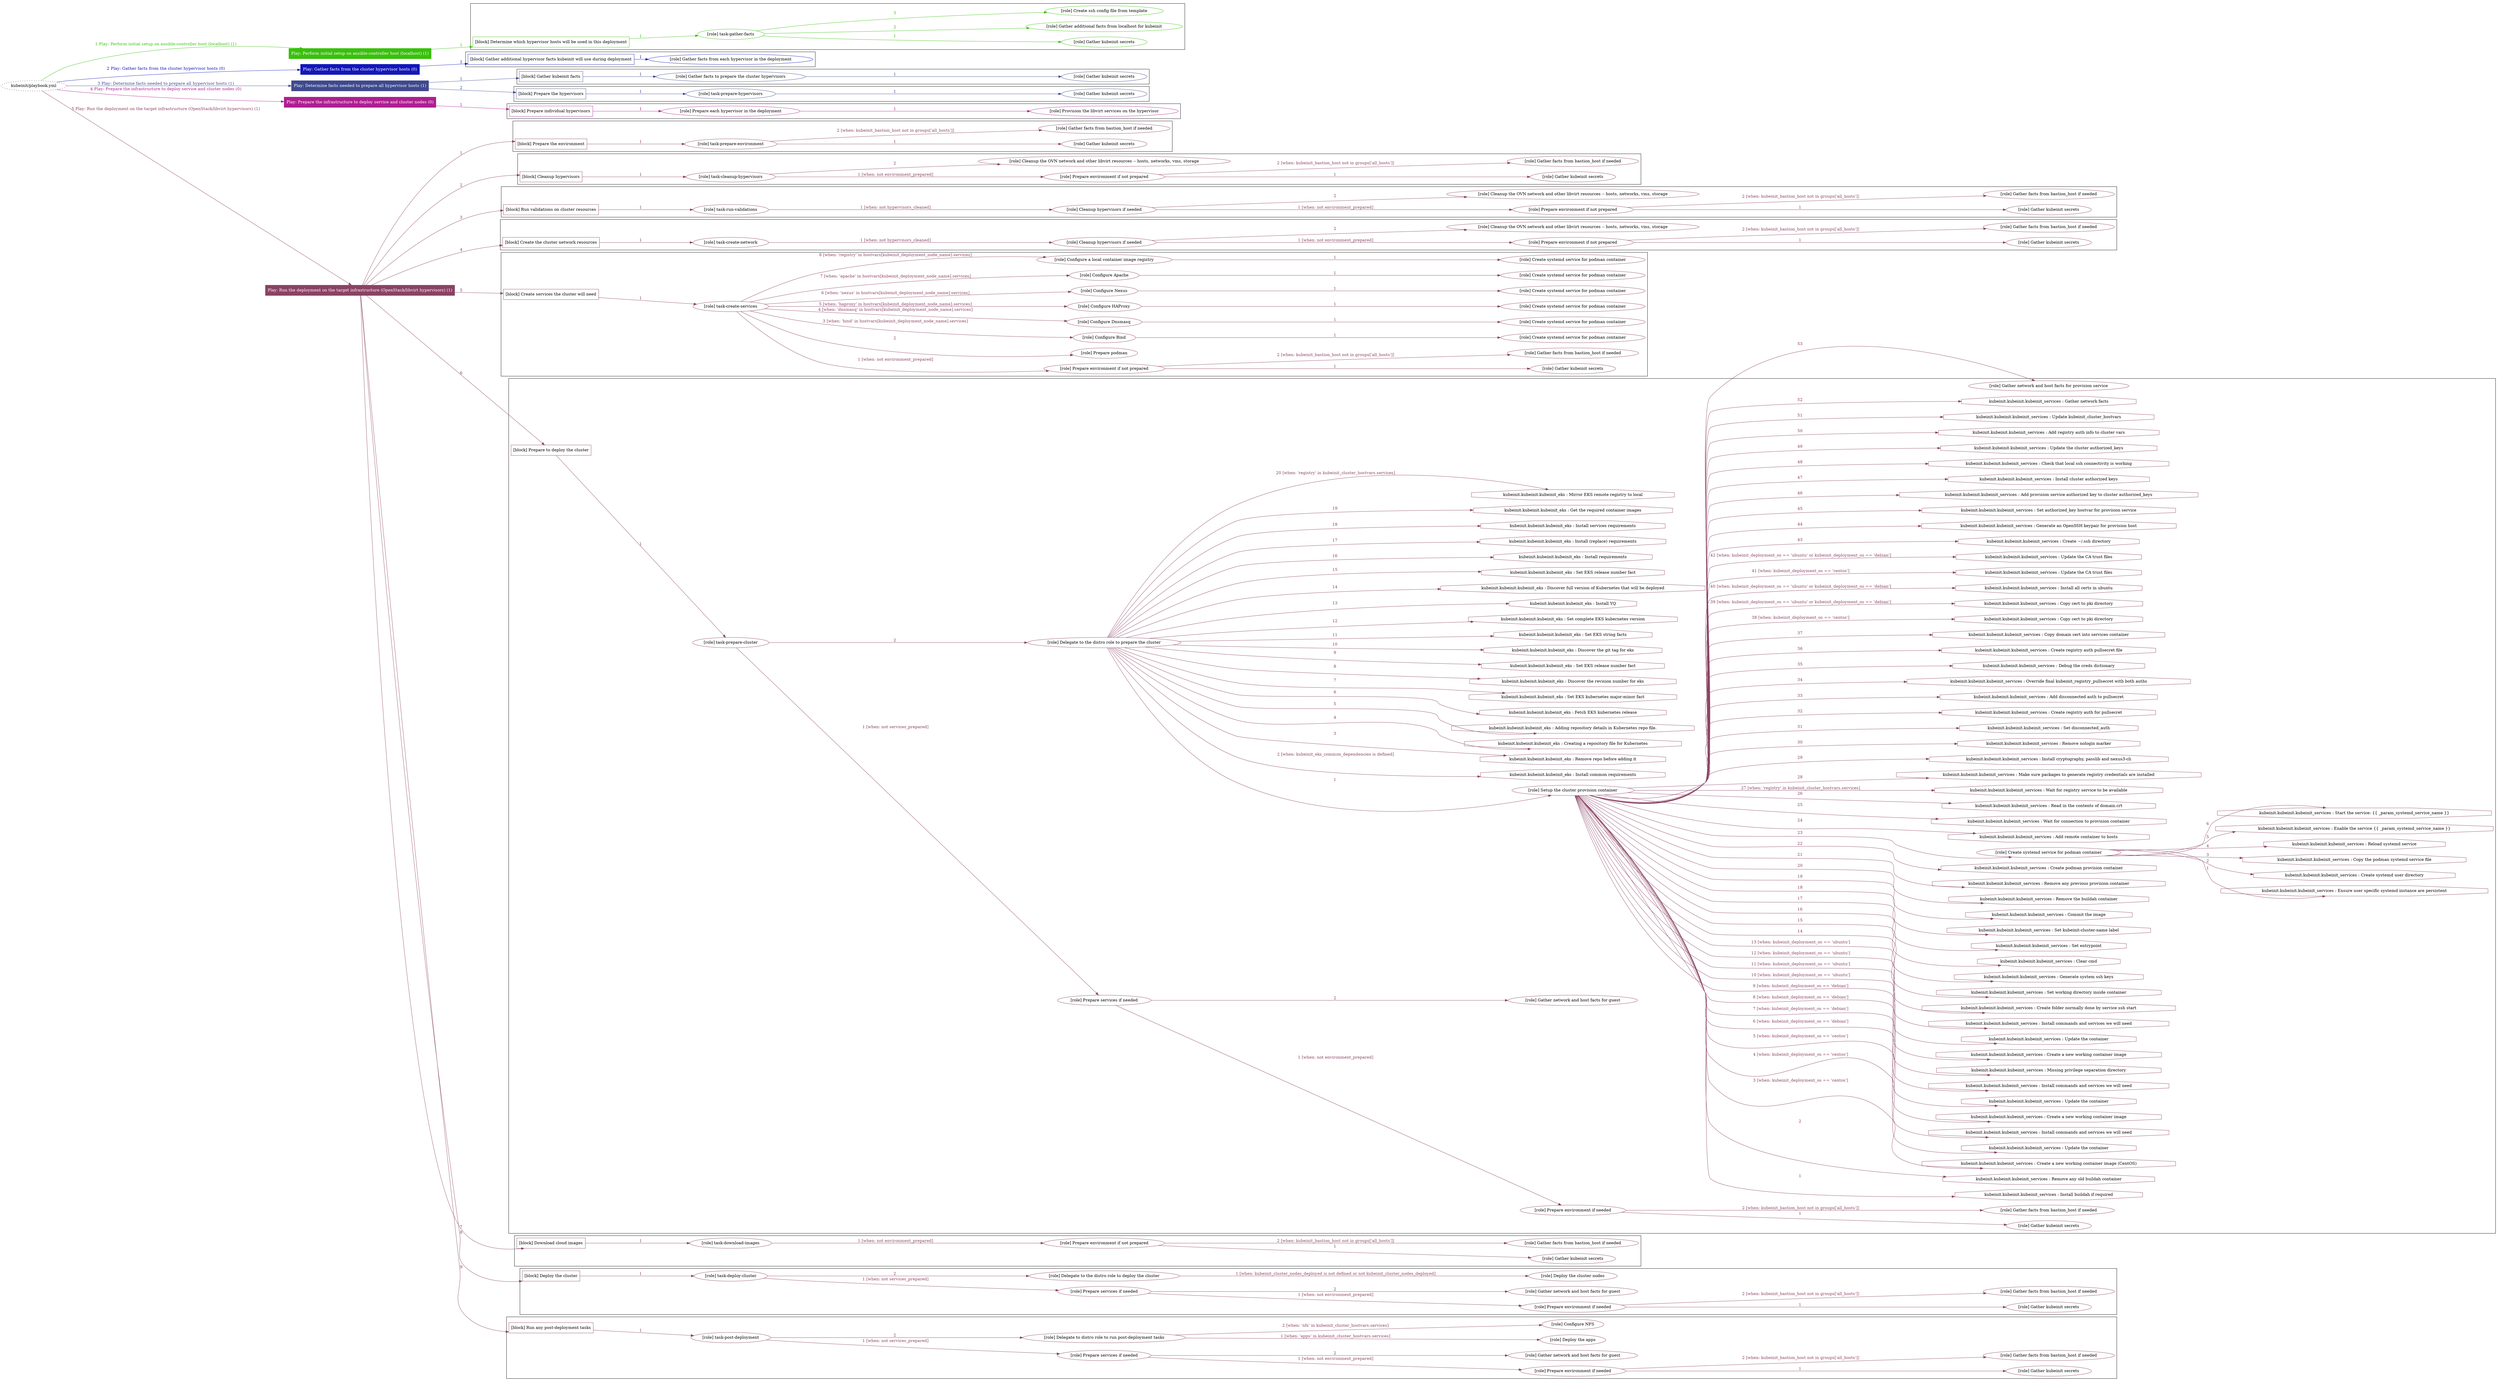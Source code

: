 digraph {
	graph [concentrate=true ordering=in rankdir=LR ratio=fill]
	edge [esep=5 sep=10]
	"kubeinit/playbook.yml" [URL="/home/runner/work/kubeinit/kubeinit/kubeinit/playbook.yml" id=playbook_474a425e style=dotted]
	"kubeinit/playbook.yml" -> play_66376bab [label="1 Play: Perform initial setup on ansible-controller host (localhost) (1)" color="#39c00c" fontcolor="#39c00c" id=edge_play_66376bab labeltooltip="1 Play: Perform initial setup on ansible-controller host (localhost) (1)" tooltip="1 Play: Perform initial setup on ansible-controller host (localhost) (1)"]
	subgraph "Play: Perform initial setup on ansible-controller host (localhost) (1)" {
		play_66376bab [label="Play: Perform initial setup on ansible-controller host (localhost) (1)" URL="/home/runner/work/kubeinit/kubeinit/kubeinit/playbook.yml" color="#39c00c" fontcolor="#ffffff" id=play_66376bab shape=box style=filled tooltip=localhost]
		play_66376bab -> block_1f49bbe5 [label=1 color="#39c00c" fontcolor="#39c00c" id=edge_block_1f49bbe5 labeltooltip=1 tooltip=1]
		subgraph cluster_block_1f49bbe5 {
			block_1f49bbe5 [label="[block] Determine which hypervisor hosts will be used in this deployment" URL="/home/runner/work/kubeinit/kubeinit/kubeinit/playbook.yml" color="#39c00c" id=block_1f49bbe5 labeltooltip="Determine which hypervisor hosts will be used in this deployment" shape=box tooltip="Determine which hypervisor hosts will be used in this deployment"]
			block_1f49bbe5 -> role_dc1ddfb8 [label="1 " color="#39c00c" fontcolor="#39c00c" id=edge_role_dc1ddfb8 labeltooltip="1 " tooltip="1 "]
			subgraph "task-gather-facts" {
				role_dc1ddfb8 [label="[role] task-gather-facts" URL="/home/runner/work/kubeinit/kubeinit/kubeinit/playbook.yml" color="#39c00c" id=role_dc1ddfb8 tooltip="task-gather-facts"]
				role_dc1ddfb8 -> role_3318fbb2 [label="1 " color="#39c00c" fontcolor="#39c00c" id=edge_role_3318fbb2 labeltooltip="1 " tooltip="1 "]
				subgraph "Gather kubeinit secrets" {
					role_3318fbb2 [label="[role] Gather kubeinit secrets" URL="/home/runner/.ansible/collections/ansible_collections/kubeinit/kubeinit/roles/kubeinit_prepare/tasks/build_hypervisors_group.yml" color="#39c00c" id=role_3318fbb2 tooltip="Gather kubeinit secrets"]
				}
				role_dc1ddfb8 -> role_3cb1ff96 [label="2 " color="#39c00c" fontcolor="#39c00c" id=edge_role_3cb1ff96 labeltooltip="2 " tooltip="2 "]
				subgraph "Gather additional facts from localhost for kubeinit" {
					role_3cb1ff96 [label="[role] Gather additional facts from localhost for kubeinit" URL="/home/runner/.ansible/collections/ansible_collections/kubeinit/kubeinit/roles/kubeinit_prepare/tasks/build_hypervisors_group.yml" color="#39c00c" id=role_3cb1ff96 tooltip="Gather additional facts from localhost for kubeinit"]
				}
				role_dc1ddfb8 -> role_aa6a2513 [label="3 " color="#39c00c" fontcolor="#39c00c" id=edge_role_aa6a2513 labeltooltip="3 " tooltip="3 "]
				subgraph "Create ssh config file from template" {
					role_aa6a2513 [label="[role] Create ssh config file from template" URL="/home/runner/.ansible/collections/ansible_collections/kubeinit/kubeinit/roles/kubeinit_prepare/tasks/build_hypervisors_group.yml" color="#39c00c" id=role_aa6a2513 tooltip="Create ssh config file from template"]
				}
			}
		}
	}
	"kubeinit/playbook.yml" -> play_378bc38e [label="2 Play: Gather facts from the cluster hypervisor hosts (0)" color="#1317b9" fontcolor="#1317b9" id=edge_play_378bc38e labeltooltip="2 Play: Gather facts from the cluster hypervisor hosts (0)" tooltip="2 Play: Gather facts from the cluster hypervisor hosts (0)"]
	subgraph "Play: Gather facts from the cluster hypervisor hosts (0)" {
		play_378bc38e [label="Play: Gather facts from the cluster hypervisor hosts (0)" URL="/home/runner/work/kubeinit/kubeinit/kubeinit/playbook.yml" color="#1317b9" fontcolor="#ffffff" id=play_378bc38e shape=box style=filled tooltip="Play: Gather facts from the cluster hypervisor hosts (0)"]
		play_378bc38e -> block_d808933d [label=1 color="#1317b9" fontcolor="#1317b9" id=edge_block_d808933d labeltooltip=1 tooltip=1]
		subgraph cluster_block_d808933d {
			block_d808933d [label="[block] Gather additional hypervisor facts kubeinit will use during deployment" URL="/home/runner/work/kubeinit/kubeinit/kubeinit/playbook.yml" color="#1317b9" id=block_d808933d labeltooltip="Gather additional hypervisor facts kubeinit will use during deployment" shape=box tooltip="Gather additional hypervisor facts kubeinit will use during deployment"]
			block_d808933d -> role_19f684ec [label="1 " color="#1317b9" fontcolor="#1317b9" id=edge_role_19f684ec labeltooltip="1 " tooltip="1 "]
			subgraph "Gather facts from each hypervisor in the deployment" {
				role_19f684ec [label="[role] Gather facts from each hypervisor in the deployment" URL="/home/runner/work/kubeinit/kubeinit/kubeinit/playbook.yml" color="#1317b9" id=role_19f684ec tooltip="Gather facts from each hypervisor in the deployment"]
			}
		}
	}
	"kubeinit/playbook.yml" -> play_e8415cab [label="3 Play: Determine facts needed to prepare all hypervisor hosts (1)" color="#3e498e" fontcolor="#3e498e" id=edge_play_e8415cab labeltooltip="3 Play: Determine facts needed to prepare all hypervisor hosts (1)" tooltip="3 Play: Determine facts needed to prepare all hypervisor hosts (1)"]
	subgraph "Play: Determine facts needed to prepare all hypervisor hosts (1)" {
		play_e8415cab [label="Play: Determine facts needed to prepare all hypervisor hosts (1)" URL="/home/runner/work/kubeinit/kubeinit/kubeinit/playbook.yml" color="#3e498e" fontcolor="#ffffff" id=play_e8415cab shape=box style=filled tooltip=localhost]
		play_e8415cab -> block_e6aa6ad9 [label=1 color="#3e498e" fontcolor="#3e498e" id=edge_block_e6aa6ad9 labeltooltip=1 tooltip=1]
		subgraph cluster_block_e6aa6ad9 {
			block_e6aa6ad9 [label="[block] Gather kubeinit facts" URL="/home/runner/work/kubeinit/kubeinit/kubeinit/playbook.yml" color="#3e498e" id=block_e6aa6ad9 labeltooltip="Gather kubeinit facts" shape=box tooltip="Gather kubeinit facts"]
			block_e6aa6ad9 -> role_242ee196 [label="1 " color="#3e498e" fontcolor="#3e498e" id=edge_role_242ee196 labeltooltip="1 " tooltip="1 "]
			subgraph "Gather facts to prepare the cluster hypervisors" {
				role_242ee196 [label="[role] Gather facts to prepare the cluster hypervisors" URL="/home/runner/work/kubeinit/kubeinit/kubeinit/playbook.yml" color="#3e498e" id=role_242ee196 tooltip="Gather facts to prepare the cluster hypervisors"]
				role_242ee196 -> role_aa8968d5 [label="1 " color="#3e498e" fontcolor="#3e498e" id=edge_role_aa8968d5 labeltooltip="1 " tooltip="1 "]
				subgraph "Gather kubeinit secrets" {
					role_aa8968d5 [label="[role] Gather kubeinit secrets" URL="/home/runner/.ansible/collections/ansible_collections/kubeinit/kubeinit/roles/kubeinit_prepare/tasks/gather_kubeinit_facts.yml" color="#3e498e" id=role_aa8968d5 tooltip="Gather kubeinit secrets"]
				}
			}
		}
		play_e8415cab -> block_ed55a8ef [label=2 color="#3e498e" fontcolor="#3e498e" id=edge_block_ed55a8ef labeltooltip=2 tooltip=2]
		subgraph cluster_block_ed55a8ef {
			block_ed55a8ef [label="[block] Prepare the hypervisors" URL="/home/runner/work/kubeinit/kubeinit/kubeinit/playbook.yml" color="#3e498e" id=block_ed55a8ef labeltooltip="Prepare the hypervisors" shape=box tooltip="Prepare the hypervisors"]
			block_ed55a8ef -> role_77aa45c7 [label="1 " color="#3e498e" fontcolor="#3e498e" id=edge_role_77aa45c7 labeltooltip="1 " tooltip="1 "]
			subgraph "task-prepare-hypervisors" {
				role_77aa45c7 [label="[role] task-prepare-hypervisors" URL="/home/runner/work/kubeinit/kubeinit/kubeinit/playbook.yml" color="#3e498e" id=role_77aa45c7 tooltip="task-prepare-hypervisors"]
				role_77aa45c7 -> role_4f1fe46c [label="1 " color="#3e498e" fontcolor="#3e498e" id=edge_role_4f1fe46c labeltooltip="1 " tooltip="1 "]
				subgraph "Gather kubeinit secrets" {
					role_4f1fe46c [label="[role] Gather kubeinit secrets" URL="/home/runner/.ansible/collections/ansible_collections/kubeinit/kubeinit/roles/kubeinit_prepare/tasks/gather_kubeinit_facts.yml" color="#3e498e" id=role_4f1fe46c tooltip="Gather kubeinit secrets"]
				}
			}
		}
	}
	"kubeinit/playbook.yml" -> play_558efc47 [label="4 Play: Prepare the infrastructure to deploy service and cluster nodes (0)" color="#ae1e91" fontcolor="#ae1e91" id=edge_play_558efc47 labeltooltip="4 Play: Prepare the infrastructure to deploy service and cluster nodes (0)" tooltip="4 Play: Prepare the infrastructure to deploy service and cluster nodes (0)"]
	subgraph "Play: Prepare the infrastructure to deploy service and cluster nodes (0)" {
		play_558efc47 [label="Play: Prepare the infrastructure to deploy service and cluster nodes (0)" URL="/home/runner/work/kubeinit/kubeinit/kubeinit/playbook.yml" color="#ae1e91" fontcolor="#ffffff" id=play_558efc47 shape=box style=filled tooltip="Play: Prepare the infrastructure to deploy service and cluster nodes (0)"]
		play_558efc47 -> block_88d73456 [label=1 color="#ae1e91" fontcolor="#ae1e91" id=edge_block_88d73456 labeltooltip=1 tooltip=1]
		subgraph cluster_block_88d73456 {
			block_88d73456 [label="[block] Prepare individual hypervisors" URL="/home/runner/work/kubeinit/kubeinit/kubeinit/playbook.yml" color="#ae1e91" id=block_88d73456 labeltooltip="Prepare individual hypervisors" shape=box tooltip="Prepare individual hypervisors"]
			block_88d73456 -> role_8708e147 [label="1 " color="#ae1e91" fontcolor="#ae1e91" id=edge_role_8708e147 labeltooltip="1 " tooltip="1 "]
			subgraph "Prepare each hypervisor in the deployment" {
				role_8708e147 [label="[role] Prepare each hypervisor in the deployment" URL="/home/runner/work/kubeinit/kubeinit/kubeinit/playbook.yml" color="#ae1e91" id=role_8708e147 tooltip="Prepare each hypervisor in the deployment"]
				role_8708e147 -> role_e1259fbe [label="1 " color="#ae1e91" fontcolor="#ae1e91" id=edge_role_e1259fbe labeltooltip="1 " tooltip="1 "]
				subgraph "Provision the libvirt services on the hypervisor" {
					role_e1259fbe [label="[role] Provision the libvirt services on the hypervisor" URL="/home/runner/.ansible/collections/ansible_collections/kubeinit/kubeinit/roles/kubeinit_prepare/tasks/prepare_hypervisor.yml" color="#ae1e91" id=role_e1259fbe tooltip="Provision the libvirt services on the hypervisor"]
				}
			}
		}
	}
	"kubeinit/playbook.yml" -> play_39908578 [label="5 Play: Run the deployment on the target infrastructure (OpenStack/libvirt hypervisors) (1)" color="#8a4264" fontcolor="#8a4264" id=edge_play_39908578 labeltooltip="5 Play: Run the deployment on the target infrastructure (OpenStack/libvirt hypervisors) (1)" tooltip="5 Play: Run the deployment on the target infrastructure (OpenStack/libvirt hypervisors) (1)"]
	subgraph "Play: Run the deployment on the target infrastructure (OpenStack/libvirt hypervisors) (1)" {
		play_39908578 [label="Play: Run the deployment on the target infrastructure (OpenStack/libvirt hypervisors) (1)" URL="/home/runner/work/kubeinit/kubeinit/kubeinit/playbook.yml" color="#8a4264" fontcolor="#ffffff" id=play_39908578 shape=box style=filled tooltip=localhost]
		play_39908578 -> block_c10ffbb9 [label=1 color="#8a4264" fontcolor="#8a4264" id=edge_block_c10ffbb9 labeltooltip=1 tooltip=1]
		subgraph cluster_block_c10ffbb9 {
			block_c10ffbb9 [label="[block] Prepare the environment" URL="/home/runner/work/kubeinit/kubeinit/kubeinit/playbook.yml" color="#8a4264" id=block_c10ffbb9 labeltooltip="Prepare the environment" shape=box tooltip="Prepare the environment"]
			block_c10ffbb9 -> role_c95d6e3c [label="1 " color="#8a4264" fontcolor="#8a4264" id=edge_role_c95d6e3c labeltooltip="1 " tooltip="1 "]
			subgraph "task-prepare-environment" {
				role_c95d6e3c [label="[role] task-prepare-environment" URL="/home/runner/work/kubeinit/kubeinit/kubeinit/playbook.yml" color="#8a4264" id=role_c95d6e3c tooltip="task-prepare-environment"]
				role_c95d6e3c -> role_2b891004 [label="1 " color="#8a4264" fontcolor="#8a4264" id=edge_role_2b891004 labeltooltip="1 " tooltip="1 "]
				subgraph "Gather kubeinit secrets" {
					role_2b891004 [label="[role] Gather kubeinit secrets" URL="/home/runner/.ansible/collections/ansible_collections/kubeinit/kubeinit/roles/kubeinit_prepare/tasks/gather_kubeinit_facts.yml" color="#8a4264" id=role_2b891004 tooltip="Gather kubeinit secrets"]
				}
				role_c95d6e3c -> role_4fb260c5 [label="2 [when: kubeinit_bastion_host not in groups['all_hosts']]" color="#8a4264" fontcolor="#8a4264" id=edge_role_4fb260c5 labeltooltip="2 [when: kubeinit_bastion_host not in groups['all_hosts']]" tooltip="2 [when: kubeinit_bastion_host not in groups['all_hosts']]"]
				subgraph "Gather facts from bastion_host if needed" {
					role_4fb260c5 [label="[role] Gather facts from bastion_host if needed" URL="/home/runner/.ansible/collections/ansible_collections/kubeinit/kubeinit/roles/kubeinit_prepare/tasks/main.yml" color="#8a4264" id=role_4fb260c5 tooltip="Gather facts from bastion_host if needed"]
				}
			}
		}
		play_39908578 -> block_edd56659 [label=2 color="#8a4264" fontcolor="#8a4264" id=edge_block_edd56659 labeltooltip=2 tooltip=2]
		subgraph cluster_block_edd56659 {
			block_edd56659 [label="[block] Cleanup hypervisors" URL="/home/runner/work/kubeinit/kubeinit/kubeinit/playbook.yml" color="#8a4264" id=block_edd56659 labeltooltip="Cleanup hypervisors" shape=box tooltip="Cleanup hypervisors"]
			block_edd56659 -> role_2fdd2cec [label="1 " color="#8a4264" fontcolor="#8a4264" id=edge_role_2fdd2cec labeltooltip="1 " tooltip="1 "]
			subgraph "task-cleanup-hypervisors" {
				role_2fdd2cec [label="[role] task-cleanup-hypervisors" URL="/home/runner/work/kubeinit/kubeinit/kubeinit/playbook.yml" color="#8a4264" id=role_2fdd2cec tooltip="task-cleanup-hypervisors"]
				role_2fdd2cec -> role_cb06b936 [label="1 [when: not environment_prepared]" color="#8a4264" fontcolor="#8a4264" id=edge_role_cb06b936 labeltooltip="1 [when: not environment_prepared]" tooltip="1 [when: not environment_prepared]"]
				subgraph "Prepare environment if not prepared" {
					role_cb06b936 [label="[role] Prepare environment if not prepared" URL="/home/runner/.ansible/collections/ansible_collections/kubeinit/kubeinit/roles/kubeinit_libvirt/tasks/cleanup_hypervisors.yml" color="#8a4264" id=role_cb06b936 tooltip="Prepare environment if not prepared"]
					role_cb06b936 -> role_c9cd6ec6 [label="1 " color="#8a4264" fontcolor="#8a4264" id=edge_role_c9cd6ec6 labeltooltip="1 " tooltip="1 "]
					subgraph "Gather kubeinit secrets" {
						role_c9cd6ec6 [label="[role] Gather kubeinit secrets" URL="/home/runner/.ansible/collections/ansible_collections/kubeinit/kubeinit/roles/kubeinit_prepare/tasks/gather_kubeinit_facts.yml" color="#8a4264" id=role_c9cd6ec6 tooltip="Gather kubeinit secrets"]
					}
					role_cb06b936 -> role_f80320c8 [label="2 [when: kubeinit_bastion_host not in groups['all_hosts']]" color="#8a4264" fontcolor="#8a4264" id=edge_role_f80320c8 labeltooltip="2 [when: kubeinit_bastion_host not in groups['all_hosts']]" tooltip="2 [when: kubeinit_bastion_host not in groups['all_hosts']]"]
					subgraph "Gather facts from bastion_host if needed" {
						role_f80320c8 [label="[role] Gather facts from bastion_host if needed" URL="/home/runner/.ansible/collections/ansible_collections/kubeinit/kubeinit/roles/kubeinit_prepare/tasks/main.yml" color="#8a4264" id=role_f80320c8 tooltip="Gather facts from bastion_host if needed"]
					}
				}
				role_2fdd2cec -> role_720163be [label="2 " color="#8a4264" fontcolor="#8a4264" id=edge_role_720163be labeltooltip="2 " tooltip="2 "]
				subgraph "Cleanup the OVN network and other libvirt resources -- hosts, networks, vms, storage" {
					role_720163be [label="[role] Cleanup the OVN network and other libvirt resources -- hosts, networks, vms, storage" URL="/home/runner/.ansible/collections/ansible_collections/kubeinit/kubeinit/roles/kubeinit_libvirt/tasks/cleanup_hypervisors.yml" color="#8a4264" id=role_720163be tooltip="Cleanup the OVN network and other libvirt resources -- hosts, networks, vms, storage"]
				}
			}
		}
		play_39908578 -> block_d8a56aaa [label=3 color="#8a4264" fontcolor="#8a4264" id=edge_block_d8a56aaa labeltooltip=3 tooltip=3]
		subgraph cluster_block_d8a56aaa {
			block_d8a56aaa [label="[block] Run validations on cluster resources" URL="/home/runner/work/kubeinit/kubeinit/kubeinit/playbook.yml" color="#8a4264" id=block_d8a56aaa labeltooltip="Run validations on cluster resources" shape=box tooltip="Run validations on cluster resources"]
			block_d8a56aaa -> role_e2d6fdc1 [label="1 " color="#8a4264" fontcolor="#8a4264" id=edge_role_e2d6fdc1 labeltooltip="1 " tooltip="1 "]
			subgraph "task-run-validations" {
				role_e2d6fdc1 [label="[role] task-run-validations" URL="/home/runner/work/kubeinit/kubeinit/kubeinit/playbook.yml" color="#8a4264" id=role_e2d6fdc1 tooltip="task-run-validations"]
				role_e2d6fdc1 -> role_d5e32f24 [label="1 [when: not hypervisors_cleaned]" color="#8a4264" fontcolor="#8a4264" id=edge_role_d5e32f24 labeltooltip="1 [when: not hypervisors_cleaned]" tooltip="1 [when: not hypervisors_cleaned]"]
				subgraph "Cleanup hypervisors if needed" {
					role_d5e32f24 [label="[role] Cleanup hypervisors if needed" URL="/home/runner/.ansible/collections/ansible_collections/kubeinit/kubeinit/roles/kubeinit_validations/tasks/main.yml" color="#8a4264" id=role_d5e32f24 tooltip="Cleanup hypervisors if needed"]
					role_d5e32f24 -> role_cf19f179 [label="1 [when: not environment_prepared]" color="#8a4264" fontcolor="#8a4264" id=edge_role_cf19f179 labeltooltip="1 [when: not environment_prepared]" tooltip="1 [when: not environment_prepared]"]
					subgraph "Prepare environment if not prepared" {
						role_cf19f179 [label="[role] Prepare environment if not prepared" URL="/home/runner/.ansible/collections/ansible_collections/kubeinit/kubeinit/roles/kubeinit_libvirt/tasks/cleanup_hypervisors.yml" color="#8a4264" id=role_cf19f179 tooltip="Prepare environment if not prepared"]
						role_cf19f179 -> role_23cd06ca [label="1 " color="#8a4264" fontcolor="#8a4264" id=edge_role_23cd06ca labeltooltip="1 " tooltip="1 "]
						subgraph "Gather kubeinit secrets" {
							role_23cd06ca [label="[role] Gather kubeinit secrets" URL="/home/runner/.ansible/collections/ansible_collections/kubeinit/kubeinit/roles/kubeinit_prepare/tasks/gather_kubeinit_facts.yml" color="#8a4264" id=role_23cd06ca tooltip="Gather kubeinit secrets"]
						}
						role_cf19f179 -> role_e3ce8ce2 [label="2 [when: kubeinit_bastion_host not in groups['all_hosts']]" color="#8a4264" fontcolor="#8a4264" id=edge_role_e3ce8ce2 labeltooltip="2 [when: kubeinit_bastion_host not in groups['all_hosts']]" tooltip="2 [when: kubeinit_bastion_host not in groups['all_hosts']]"]
						subgraph "Gather facts from bastion_host if needed" {
							role_e3ce8ce2 [label="[role] Gather facts from bastion_host if needed" URL="/home/runner/.ansible/collections/ansible_collections/kubeinit/kubeinit/roles/kubeinit_prepare/tasks/main.yml" color="#8a4264" id=role_e3ce8ce2 tooltip="Gather facts from bastion_host if needed"]
						}
					}
					role_d5e32f24 -> role_e328c602 [label="2 " color="#8a4264" fontcolor="#8a4264" id=edge_role_e328c602 labeltooltip="2 " tooltip="2 "]
					subgraph "Cleanup the OVN network and other libvirt resources -- hosts, networks, vms, storage" {
						role_e328c602 [label="[role] Cleanup the OVN network and other libvirt resources -- hosts, networks, vms, storage" URL="/home/runner/.ansible/collections/ansible_collections/kubeinit/kubeinit/roles/kubeinit_libvirt/tasks/cleanup_hypervisors.yml" color="#8a4264" id=role_e328c602 tooltip="Cleanup the OVN network and other libvirt resources -- hosts, networks, vms, storage"]
					}
				}
			}
		}
		play_39908578 -> block_19f400ee [label=4 color="#8a4264" fontcolor="#8a4264" id=edge_block_19f400ee labeltooltip=4 tooltip=4]
		subgraph cluster_block_19f400ee {
			block_19f400ee [label="[block] Create the cluster network resources" URL="/home/runner/work/kubeinit/kubeinit/kubeinit/playbook.yml" color="#8a4264" id=block_19f400ee labeltooltip="Create the cluster network resources" shape=box tooltip="Create the cluster network resources"]
			block_19f400ee -> role_bff24515 [label="1 " color="#8a4264" fontcolor="#8a4264" id=edge_role_bff24515 labeltooltip="1 " tooltip="1 "]
			subgraph "task-create-network" {
				role_bff24515 [label="[role] task-create-network" URL="/home/runner/work/kubeinit/kubeinit/kubeinit/playbook.yml" color="#8a4264" id=role_bff24515 tooltip="task-create-network"]
				role_bff24515 -> role_7f48ea4f [label="1 [when: not hypervisors_cleaned]" color="#8a4264" fontcolor="#8a4264" id=edge_role_7f48ea4f labeltooltip="1 [when: not hypervisors_cleaned]" tooltip="1 [when: not hypervisors_cleaned]"]
				subgraph "Cleanup hypervisors if needed" {
					role_7f48ea4f [label="[role] Cleanup hypervisors if needed" URL="/home/runner/.ansible/collections/ansible_collections/kubeinit/kubeinit/roles/kubeinit_libvirt/tasks/create_network.yml" color="#8a4264" id=role_7f48ea4f tooltip="Cleanup hypervisors if needed"]
					role_7f48ea4f -> role_3795b48d [label="1 [when: not environment_prepared]" color="#8a4264" fontcolor="#8a4264" id=edge_role_3795b48d labeltooltip="1 [when: not environment_prepared]" tooltip="1 [when: not environment_prepared]"]
					subgraph "Prepare environment if not prepared" {
						role_3795b48d [label="[role] Prepare environment if not prepared" URL="/home/runner/.ansible/collections/ansible_collections/kubeinit/kubeinit/roles/kubeinit_libvirt/tasks/cleanup_hypervisors.yml" color="#8a4264" id=role_3795b48d tooltip="Prepare environment if not prepared"]
						role_3795b48d -> role_75486c92 [label="1 " color="#8a4264" fontcolor="#8a4264" id=edge_role_75486c92 labeltooltip="1 " tooltip="1 "]
						subgraph "Gather kubeinit secrets" {
							role_75486c92 [label="[role] Gather kubeinit secrets" URL="/home/runner/.ansible/collections/ansible_collections/kubeinit/kubeinit/roles/kubeinit_prepare/tasks/gather_kubeinit_facts.yml" color="#8a4264" id=role_75486c92 tooltip="Gather kubeinit secrets"]
						}
						role_3795b48d -> role_31d3e0e9 [label="2 [when: kubeinit_bastion_host not in groups['all_hosts']]" color="#8a4264" fontcolor="#8a4264" id=edge_role_31d3e0e9 labeltooltip="2 [when: kubeinit_bastion_host not in groups['all_hosts']]" tooltip="2 [when: kubeinit_bastion_host not in groups['all_hosts']]"]
						subgraph "Gather facts from bastion_host if needed" {
							role_31d3e0e9 [label="[role] Gather facts from bastion_host if needed" URL="/home/runner/.ansible/collections/ansible_collections/kubeinit/kubeinit/roles/kubeinit_prepare/tasks/main.yml" color="#8a4264" id=role_31d3e0e9 tooltip="Gather facts from bastion_host if needed"]
						}
					}
					role_7f48ea4f -> role_ac39f6a3 [label="2 " color="#8a4264" fontcolor="#8a4264" id=edge_role_ac39f6a3 labeltooltip="2 " tooltip="2 "]
					subgraph "Cleanup the OVN network and other libvirt resources -- hosts, networks, vms, storage" {
						role_ac39f6a3 [label="[role] Cleanup the OVN network and other libvirt resources -- hosts, networks, vms, storage" URL="/home/runner/.ansible/collections/ansible_collections/kubeinit/kubeinit/roles/kubeinit_libvirt/tasks/cleanup_hypervisors.yml" color="#8a4264" id=role_ac39f6a3 tooltip="Cleanup the OVN network and other libvirt resources -- hosts, networks, vms, storage"]
					}
				}
			}
		}
		play_39908578 -> block_7bae8a6b [label=5 color="#8a4264" fontcolor="#8a4264" id=edge_block_7bae8a6b labeltooltip=5 tooltip=5]
		subgraph cluster_block_7bae8a6b {
			block_7bae8a6b [label="[block] Create services the cluster will need" URL="/home/runner/work/kubeinit/kubeinit/kubeinit/playbook.yml" color="#8a4264" id=block_7bae8a6b labeltooltip="Create services the cluster will need" shape=box tooltip="Create services the cluster will need"]
			block_7bae8a6b -> role_7ef6ae0b [label="1 " color="#8a4264" fontcolor="#8a4264" id=edge_role_7ef6ae0b labeltooltip="1 " tooltip="1 "]
			subgraph "task-create-services" {
				role_7ef6ae0b [label="[role] task-create-services" URL="/home/runner/work/kubeinit/kubeinit/kubeinit/playbook.yml" color="#8a4264" id=role_7ef6ae0b tooltip="task-create-services"]
				role_7ef6ae0b -> role_cda628d3 [label="1 [when: not environment_prepared]" color="#8a4264" fontcolor="#8a4264" id=edge_role_cda628d3 labeltooltip="1 [when: not environment_prepared]" tooltip="1 [when: not environment_prepared]"]
				subgraph "Prepare environment if not prepared" {
					role_cda628d3 [label="[role] Prepare environment if not prepared" URL="/home/runner/.ansible/collections/ansible_collections/kubeinit/kubeinit/roles/kubeinit_services/tasks/main.yml" color="#8a4264" id=role_cda628d3 tooltip="Prepare environment if not prepared"]
					role_cda628d3 -> role_83488393 [label="1 " color="#8a4264" fontcolor="#8a4264" id=edge_role_83488393 labeltooltip="1 " tooltip="1 "]
					subgraph "Gather kubeinit secrets" {
						role_83488393 [label="[role] Gather kubeinit secrets" URL="/home/runner/.ansible/collections/ansible_collections/kubeinit/kubeinit/roles/kubeinit_prepare/tasks/gather_kubeinit_facts.yml" color="#8a4264" id=role_83488393 tooltip="Gather kubeinit secrets"]
					}
					role_cda628d3 -> role_a42120bf [label="2 [when: kubeinit_bastion_host not in groups['all_hosts']]" color="#8a4264" fontcolor="#8a4264" id=edge_role_a42120bf labeltooltip="2 [when: kubeinit_bastion_host not in groups['all_hosts']]" tooltip="2 [when: kubeinit_bastion_host not in groups['all_hosts']]"]
					subgraph "Gather facts from bastion_host if needed" {
						role_a42120bf [label="[role] Gather facts from bastion_host if needed" URL="/home/runner/.ansible/collections/ansible_collections/kubeinit/kubeinit/roles/kubeinit_prepare/tasks/main.yml" color="#8a4264" id=role_a42120bf tooltip="Gather facts from bastion_host if needed"]
					}
				}
				role_7ef6ae0b -> role_5c105943 [label="2 " color="#8a4264" fontcolor="#8a4264" id=edge_role_5c105943 labeltooltip="2 " tooltip="2 "]
				subgraph "Prepare podman" {
					role_5c105943 [label="[role] Prepare podman" URL="/home/runner/.ansible/collections/ansible_collections/kubeinit/kubeinit/roles/kubeinit_services/tasks/00_create_service_pod.yml" color="#8a4264" id=role_5c105943 tooltip="Prepare podman"]
				}
				role_7ef6ae0b -> role_62eb806d [label="3 [when: 'bind' in hostvars[kubeinit_deployment_node_name].services]" color="#8a4264" fontcolor="#8a4264" id=edge_role_62eb806d labeltooltip="3 [when: 'bind' in hostvars[kubeinit_deployment_node_name].services]" tooltip="3 [when: 'bind' in hostvars[kubeinit_deployment_node_name].services]"]
				subgraph "Configure Bind" {
					role_62eb806d [label="[role] Configure Bind" URL="/home/runner/.ansible/collections/ansible_collections/kubeinit/kubeinit/roles/kubeinit_services/tasks/start_services_containers.yml" color="#8a4264" id=role_62eb806d tooltip="Configure Bind"]
					role_62eb806d -> role_22d5891d [label="1 " color="#8a4264" fontcolor="#8a4264" id=edge_role_22d5891d labeltooltip="1 " tooltip="1 "]
					subgraph "Create systemd service for podman container" {
						role_22d5891d [label="[role] Create systemd service for podman container" URL="/home/runner/.ansible/collections/ansible_collections/kubeinit/kubeinit/roles/kubeinit_bind/tasks/main.yml" color="#8a4264" id=role_22d5891d tooltip="Create systemd service for podman container"]
					}
				}
				role_7ef6ae0b -> role_79e0c4cf [label="4 [when: 'dnsmasq' in hostvars[kubeinit_deployment_node_name].services]" color="#8a4264" fontcolor="#8a4264" id=edge_role_79e0c4cf labeltooltip="4 [when: 'dnsmasq' in hostvars[kubeinit_deployment_node_name].services]" tooltip="4 [when: 'dnsmasq' in hostvars[kubeinit_deployment_node_name].services]"]
				subgraph "Configure Dnsmasq" {
					role_79e0c4cf [label="[role] Configure Dnsmasq" URL="/home/runner/.ansible/collections/ansible_collections/kubeinit/kubeinit/roles/kubeinit_services/tasks/start_services_containers.yml" color="#8a4264" id=role_79e0c4cf tooltip="Configure Dnsmasq"]
					role_79e0c4cf -> role_5cc7bdaa [label="1 " color="#8a4264" fontcolor="#8a4264" id=edge_role_5cc7bdaa labeltooltip="1 " tooltip="1 "]
					subgraph "Create systemd service for podman container" {
						role_5cc7bdaa [label="[role] Create systemd service for podman container" URL="/home/runner/.ansible/collections/ansible_collections/kubeinit/kubeinit/roles/kubeinit_dnsmasq/tasks/main.yml" color="#8a4264" id=role_5cc7bdaa tooltip="Create systemd service for podman container"]
					}
				}
				role_7ef6ae0b -> role_d0c0d60d [label="5 [when: 'haproxy' in hostvars[kubeinit_deployment_node_name].services]" color="#8a4264" fontcolor="#8a4264" id=edge_role_d0c0d60d labeltooltip="5 [when: 'haproxy' in hostvars[kubeinit_deployment_node_name].services]" tooltip="5 [when: 'haproxy' in hostvars[kubeinit_deployment_node_name].services]"]
				subgraph "Configure HAProxy" {
					role_d0c0d60d [label="[role] Configure HAProxy" URL="/home/runner/.ansible/collections/ansible_collections/kubeinit/kubeinit/roles/kubeinit_services/tasks/start_services_containers.yml" color="#8a4264" id=role_d0c0d60d tooltip="Configure HAProxy"]
					role_d0c0d60d -> role_a54c48e2 [label="1 " color="#8a4264" fontcolor="#8a4264" id=edge_role_a54c48e2 labeltooltip="1 " tooltip="1 "]
					subgraph "Create systemd service for podman container" {
						role_a54c48e2 [label="[role] Create systemd service for podman container" URL="/home/runner/.ansible/collections/ansible_collections/kubeinit/kubeinit/roles/kubeinit_haproxy/tasks/main.yml" color="#8a4264" id=role_a54c48e2 tooltip="Create systemd service for podman container"]
					}
				}
				role_7ef6ae0b -> role_d59b41ca [label="6 [when: 'nexus' in hostvars[kubeinit_deployment_node_name].services]" color="#8a4264" fontcolor="#8a4264" id=edge_role_d59b41ca labeltooltip="6 [when: 'nexus' in hostvars[kubeinit_deployment_node_name].services]" tooltip="6 [when: 'nexus' in hostvars[kubeinit_deployment_node_name].services]"]
				subgraph "Configure Nexus" {
					role_d59b41ca [label="[role] Configure Nexus" URL="/home/runner/.ansible/collections/ansible_collections/kubeinit/kubeinit/roles/kubeinit_services/tasks/start_services_containers.yml" color="#8a4264" id=role_d59b41ca tooltip="Configure Nexus"]
					role_d59b41ca -> role_4abca925 [label="1 " color="#8a4264" fontcolor="#8a4264" id=edge_role_4abca925 labeltooltip="1 " tooltip="1 "]
					subgraph "Create systemd service for podman container" {
						role_4abca925 [label="[role] Create systemd service for podman container" URL="/home/runner/.ansible/collections/ansible_collections/kubeinit/kubeinit/roles/kubeinit_nexus/tasks/main.yml" color="#8a4264" id=role_4abca925 tooltip="Create systemd service for podman container"]
					}
				}
				role_7ef6ae0b -> role_1060a7be [label="7 [when: 'apache' in hostvars[kubeinit_deployment_node_name].services]" color="#8a4264" fontcolor="#8a4264" id=edge_role_1060a7be labeltooltip="7 [when: 'apache' in hostvars[kubeinit_deployment_node_name].services]" tooltip="7 [when: 'apache' in hostvars[kubeinit_deployment_node_name].services]"]
				subgraph "Configure Apache" {
					role_1060a7be [label="[role] Configure Apache" URL="/home/runner/.ansible/collections/ansible_collections/kubeinit/kubeinit/roles/kubeinit_services/tasks/start_services_containers.yml" color="#8a4264" id=role_1060a7be tooltip="Configure Apache"]
					role_1060a7be -> role_46fe7dad [label="1 " color="#8a4264" fontcolor="#8a4264" id=edge_role_46fe7dad labeltooltip="1 " tooltip="1 "]
					subgraph "Create systemd service for podman container" {
						role_46fe7dad [label="[role] Create systemd service for podman container" URL="/home/runner/.ansible/collections/ansible_collections/kubeinit/kubeinit/roles/kubeinit_apache/tasks/main.yml" color="#8a4264" id=role_46fe7dad tooltip="Create systemd service for podman container"]
					}
				}
				role_7ef6ae0b -> role_74605700 [label="8 [when: 'registry' in hostvars[kubeinit_deployment_node_name].services]" color="#8a4264" fontcolor="#8a4264" id=edge_role_74605700 labeltooltip="8 [when: 'registry' in hostvars[kubeinit_deployment_node_name].services]" tooltip="8 [when: 'registry' in hostvars[kubeinit_deployment_node_name].services]"]
				subgraph "Configure a local container image registry" {
					role_74605700 [label="[role] Configure a local container image registry" URL="/home/runner/.ansible/collections/ansible_collections/kubeinit/kubeinit/roles/kubeinit_services/tasks/start_services_containers.yml" color="#8a4264" id=role_74605700 tooltip="Configure a local container image registry"]
					role_74605700 -> role_ef1e82cd [label="1 " color="#8a4264" fontcolor="#8a4264" id=edge_role_ef1e82cd labeltooltip="1 " tooltip="1 "]
					subgraph "Create systemd service for podman container" {
						role_ef1e82cd [label="[role] Create systemd service for podman container" URL="/home/runner/.ansible/collections/ansible_collections/kubeinit/kubeinit/roles/kubeinit_registry/tasks/main.yml" color="#8a4264" id=role_ef1e82cd tooltip="Create systemd service for podman container"]
					}
				}
			}
		}
		play_39908578 -> block_0aac8abe [label=6 color="#8a4264" fontcolor="#8a4264" id=edge_block_0aac8abe labeltooltip=6 tooltip=6]
		subgraph cluster_block_0aac8abe {
			block_0aac8abe [label="[block] Prepare to deploy the cluster" URL="/home/runner/work/kubeinit/kubeinit/kubeinit/playbook.yml" color="#8a4264" id=block_0aac8abe labeltooltip="Prepare to deploy the cluster" shape=box tooltip="Prepare to deploy the cluster"]
			block_0aac8abe -> role_13932321 [label="1 " color="#8a4264" fontcolor="#8a4264" id=edge_role_13932321 labeltooltip="1 " tooltip="1 "]
			subgraph "task-prepare-cluster" {
				role_13932321 [label="[role] task-prepare-cluster" URL="/home/runner/work/kubeinit/kubeinit/kubeinit/playbook.yml" color="#8a4264" id=role_13932321 tooltip="task-prepare-cluster"]
				role_13932321 -> role_7eccc238 [label="1 [when: not services_prepared]" color="#8a4264" fontcolor="#8a4264" id=edge_role_7eccc238 labeltooltip="1 [when: not services_prepared]" tooltip="1 [when: not services_prepared]"]
				subgraph "Prepare services if needed" {
					role_7eccc238 [label="[role] Prepare services if needed" URL="/home/runner/.ansible/collections/ansible_collections/kubeinit/kubeinit/roles/kubeinit_prepare/tasks/prepare_cluster.yml" color="#8a4264" id=role_7eccc238 tooltip="Prepare services if needed"]
					role_7eccc238 -> role_393b5372 [label="1 [when: not environment_prepared]" color="#8a4264" fontcolor="#8a4264" id=edge_role_393b5372 labeltooltip="1 [when: not environment_prepared]" tooltip="1 [when: not environment_prepared]"]
					subgraph "Prepare environment if needed" {
						role_393b5372 [label="[role] Prepare environment if needed" URL="/home/runner/.ansible/collections/ansible_collections/kubeinit/kubeinit/roles/kubeinit_services/tasks/prepare_services.yml" color="#8a4264" id=role_393b5372 tooltip="Prepare environment if needed"]
						role_393b5372 -> role_94ae0fb6 [label="1 " color="#8a4264" fontcolor="#8a4264" id=edge_role_94ae0fb6 labeltooltip="1 " tooltip="1 "]
						subgraph "Gather kubeinit secrets" {
							role_94ae0fb6 [label="[role] Gather kubeinit secrets" URL="/home/runner/.ansible/collections/ansible_collections/kubeinit/kubeinit/roles/kubeinit_prepare/tasks/gather_kubeinit_facts.yml" color="#8a4264" id=role_94ae0fb6 tooltip="Gather kubeinit secrets"]
						}
						role_393b5372 -> role_6b90147b [label="2 [when: kubeinit_bastion_host not in groups['all_hosts']]" color="#8a4264" fontcolor="#8a4264" id=edge_role_6b90147b labeltooltip="2 [when: kubeinit_bastion_host not in groups['all_hosts']]" tooltip="2 [when: kubeinit_bastion_host not in groups['all_hosts']]"]
						subgraph "Gather facts from bastion_host if needed" {
							role_6b90147b [label="[role] Gather facts from bastion_host if needed" URL="/home/runner/.ansible/collections/ansible_collections/kubeinit/kubeinit/roles/kubeinit_prepare/tasks/main.yml" color="#8a4264" id=role_6b90147b tooltip="Gather facts from bastion_host if needed"]
						}
					}
					role_7eccc238 -> role_2947573a [label="2 " color="#8a4264" fontcolor="#8a4264" id=edge_role_2947573a labeltooltip="2 " tooltip="2 "]
					subgraph "Gather network and host facts for guest" {
						role_2947573a [label="[role] Gather network and host facts for guest" URL="/home/runner/.ansible/collections/ansible_collections/kubeinit/kubeinit/roles/kubeinit_services/tasks/prepare_services.yml" color="#8a4264" id=role_2947573a tooltip="Gather network and host facts for guest"]
					}
				}
				role_13932321 -> role_5eff638f [label="2 " color="#8a4264" fontcolor="#8a4264" id=edge_role_5eff638f labeltooltip="2 " tooltip="2 "]
				subgraph "Delegate to the distro role to prepare the cluster" {
					role_5eff638f [label="[role] Delegate to the distro role to prepare the cluster" URL="/home/runner/.ansible/collections/ansible_collections/kubeinit/kubeinit/roles/kubeinit_prepare/tasks/prepare_cluster.yml" color="#8a4264" id=role_5eff638f tooltip="Delegate to the distro role to prepare the cluster"]
					role_5eff638f -> role_20e4b874 [label="1 " color="#8a4264" fontcolor="#8a4264" id=edge_role_20e4b874 labeltooltip="1 " tooltip="1 "]
					subgraph "Setup the cluster provision container" {
						role_20e4b874 [label="[role] Setup the cluster provision container" URL="/home/runner/.ansible/collections/ansible_collections/kubeinit/kubeinit/roles/kubeinit_eks/tasks/prepare_cluster.yml" color="#8a4264" id=role_20e4b874 tooltip="Setup the cluster provision container"]
						task_61d78554 [label="kubeinit.kubeinit.kubeinit_services : Install buildah if required" URL="/home/runner/.ansible/collections/ansible_collections/kubeinit/kubeinit/roles/kubeinit_services/tasks/create_provision_container.yml" color="#8a4264" id=task_61d78554 shape=octagon tooltip="kubeinit.kubeinit.kubeinit_services : Install buildah if required"]
						role_20e4b874 -> task_61d78554 [label="1 " color="#8a4264" fontcolor="#8a4264" id=edge_task_61d78554 labeltooltip="1 " tooltip="1 "]
						task_5f56871c [label="kubeinit.kubeinit.kubeinit_services : Remove any old buildah container" URL="/home/runner/.ansible/collections/ansible_collections/kubeinit/kubeinit/roles/kubeinit_services/tasks/create_provision_container.yml" color="#8a4264" id=task_5f56871c shape=octagon tooltip="kubeinit.kubeinit.kubeinit_services : Remove any old buildah container"]
						role_20e4b874 -> task_5f56871c [label="2 " color="#8a4264" fontcolor="#8a4264" id=edge_task_5f56871c labeltooltip="2 " tooltip="2 "]
						task_f25a0f2e [label="kubeinit.kubeinit.kubeinit_services : Create a new working container image (CentOS)" URL="/home/runner/.ansible/collections/ansible_collections/kubeinit/kubeinit/roles/kubeinit_services/tasks/create_provision_container.yml" color="#8a4264" id=task_f25a0f2e shape=octagon tooltip="kubeinit.kubeinit.kubeinit_services : Create a new working container image (CentOS)"]
						role_20e4b874 -> task_f25a0f2e [label="3 [when: kubeinit_deployment_os == 'centos']" color="#8a4264" fontcolor="#8a4264" id=edge_task_f25a0f2e labeltooltip="3 [when: kubeinit_deployment_os == 'centos']" tooltip="3 [when: kubeinit_deployment_os == 'centos']"]
						task_6d032f68 [label="kubeinit.kubeinit.kubeinit_services : Update the container" URL="/home/runner/.ansible/collections/ansible_collections/kubeinit/kubeinit/roles/kubeinit_services/tasks/create_provision_container.yml" color="#8a4264" id=task_6d032f68 shape=octagon tooltip="kubeinit.kubeinit.kubeinit_services : Update the container"]
						role_20e4b874 -> task_6d032f68 [label="4 [when: kubeinit_deployment_os == 'centos']" color="#8a4264" fontcolor="#8a4264" id=edge_task_6d032f68 labeltooltip="4 [when: kubeinit_deployment_os == 'centos']" tooltip="4 [when: kubeinit_deployment_os == 'centos']"]
						task_44fbb96d [label="kubeinit.kubeinit.kubeinit_services : Install commands and services we will need" URL="/home/runner/.ansible/collections/ansible_collections/kubeinit/kubeinit/roles/kubeinit_services/tasks/create_provision_container.yml" color="#8a4264" id=task_44fbb96d shape=octagon tooltip="kubeinit.kubeinit.kubeinit_services : Install commands and services we will need"]
						role_20e4b874 -> task_44fbb96d [label="5 [when: kubeinit_deployment_os == 'centos']" color="#8a4264" fontcolor="#8a4264" id=edge_task_44fbb96d labeltooltip="5 [when: kubeinit_deployment_os == 'centos']" tooltip="5 [when: kubeinit_deployment_os == 'centos']"]
						task_dbd16287 [label="kubeinit.kubeinit.kubeinit_services : Create a new working container image" URL="/home/runner/.ansible/collections/ansible_collections/kubeinit/kubeinit/roles/kubeinit_services/tasks/create_provision_container.yml" color="#8a4264" id=task_dbd16287 shape=octagon tooltip="kubeinit.kubeinit.kubeinit_services : Create a new working container image"]
						role_20e4b874 -> task_dbd16287 [label="6 [when: kubeinit_deployment_os == 'debian']" color="#8a4264" fontcolor="#8a4264" id=edge_task_dbd16287 labeltooltip="6 [when: kubeinit_deployment_os == 'debian']" tooltip="6 [when: kubeinit_deployment_os == 'debian']"]
						task_cbbacc38 [label="kubeinit.kubeinit.kubeinit_services : Update the container" URL="/home/runner/.ansible/collections/ansible_collections/kubeinit/kubeinit/roles/kubeinit_services/tasks/create_provision_container.yml" color="#8a4264" id=task_cbbacc38 shape=octagon tooltip="kubeinit.kubeinit.kubeinit_services : Update the container"]
						role_20e4b874 -> task_cbbacc38 [label="7 [when: kubeinit_deployment_os == 'debian']" color="#8a4264" fontcolor="#8a4264" id=edge_task_cbbacc38 labeltooltip="7 [when: kubeinit_deployment_os == 'debian']" tooltip="7 [when: kubeinit_deployment_os == 'debian']"]
						task_79d8b2c9 [label="kubeinit.kubeinit.kubeinit_services : Install commands and services we will need" URL="/home/runner/.ansible/collections/ansible_collections/kubeinit/kubeinit/roles/kubeinit_services/tasks/create_provision_container.yml" color="#8a4264" id=task_79d8b2c9 shape=octagon tooltip="kubeinit.kubeinit.kubeinit_services : Install commands and services we will need"]
						role_20e4b874 -> task_79d8b2c9 [label="8 [when: kubeinit_deployment_os == 'debian']" color="#8a4264" fontcolor="#8a4264" id=edge_task_79d8b2c9 labeltooltip="8 [when: kubeinit_deployment_os == 'debian']" tooltip="8 [when: kubeinit_deployment_os == 'debian']"]
						task_b4e60b96 [label="kubeinit.kubeinit.kubeinit_services : Missing privilege separation directory" URL="/home/runner/.ansible/collections/ansible_collections/kubeinit/kubeinit/roles/kubeinit_services/tasks/create_provision_container.yml" color="#8a4264" id=task_b4e60b96 shape=octagon tooltip="kubeinit.kubeinit.kubeinit_services : Missing privilege separation directory"]
						role_20e4b874 -> task_b4e60b96 [label="9 [when: kubeinit_deployment_os == 'debian']" color="#8a4264" fontcolor="#8a4264" id=edge_task_b4e60b96 labeltooltip="9 [when: kubeinit_deployment_os == 'debian']" tooltip="9 [when: kubeinit_deployment_os == 'debian']"]
						task_a156b09b [label="kubeinit.kubeinit.kubeinit_services : Create a new working container image" URL="/home/runner/.ansible/collections/ansible_collections/kubeinit/kubeinit/roles/kubeinit_services/tasks/create_provision_container.yml" color="#8a4264" id=task_a156b09b shape=octagon tooltip="kubeinit.kubeinit.kubeinit_services : Create a new working container image"]
						role_20e4b874 -> task_a156b09b [label="10 [when: kubeinit_deployment_os == 'ubuntu']" color="#8a4264" fontcolor="#8a4264" id=edge_task_a156b09b labeltooltip="10 [when: kubeinit_deployment_os == 'ubuntu']" tooltip="10 [when: kubeinit_deployment_os == 'ubuntu']"]
						task_37a17d97 [label="kubeinit.kubeinit.kubeinit_services : Update the container" URL="/home/runner/.ansible/collections/ansible_collections/kubeinit/kubeinit/roles/kubeinit_services/tasks/create_provision_container.yml" color="#8a4264" id=task_37a17d97 shape=octagon tooltip="kubeinit.kubeinit.kubeinit_services : Update the container"]
						role_20e4b874 -> task_37a17d97 [label="11 [when: kubeinit_deployment_os == 'ubuntu']" color="#8a4264" fontcolor="#8a4264" id=edge_task_37a17d97 labeltooltip="11 [when: kubeinit_deployment_os == 'ubuntu']" tooltip="11 [when: kubeinit_deployment_os == 'ubuntu']"]
						task_0d81d2d5 [label="kubeinit.kubeinit.kubeinit_services : Install commands and services we will need" URL="/home/runner/.ansible/collections/ansible_collections/kubeinit/kubeinit/roles/kubeinit_services/tasks/create_provision_container.yml" color="#8a4264" id=task_0d81d2d5 shape=octagon tooltip="kubeinit.kubeinit.kubeinit_services : Install commands and services we will need"]
						role_20e4b874 -> task_0d81d2d5 [label="12 [when: kubeinit_deployment_os == 'ubuntu']" color="#8a4264" fontcolor="#8a4264" id=edge_task_0d81d2d5 labeltooltip="12 [when: kubeinit_deployment_os == 'ubuntu']" tooltip="12 [when: kubeinit_deployment_os == 'ubuntu']"]
						task_cda0537c [label="kubeinit.kubeinit.kubeinit_services : Create folder normally done by service ssh start" URL="/home/runner/.ansible/collections/ansible_collections/kubeinit/kubeinit/roles/kubeinit_services/tasks/create_provision_container.yml" color="#8a4264" id=task_cda0537c shape=octagon tooltip="kubeinit.kubeinit.kubeinit_services : Create folder normally done by service ssh start"]
						role_20e4b874 -> task_cda0537c [label="13 [when: kubeinit_deployment_os == 'ubuntu']" color="#8a4264" fontcolor="#8a4264" id=edge_task_cda0537c labeltooltip="13 [when: kubeinit_deployment_os == 'ubuntu']" tooltip="13 [when: kubeinit_deployment_os == 'ubuntu']"]
						task_c286cf94 [label="kubeinit.kubeinit.kubeinit_services : Set working directory inside container" URL="/home/runner/.ansible/collections/ansible_collections/kubeinit/kubeinit/roles/kubeinit_services/tasks/create_provision_container.yml" color="#8a4264" id=task_c286cf94 shape=octagon tooltip="kubeinit.kubeinit.kubeinit_services : Set working directory inside container"]
						role_20e4b874 -> task_c286cf94 [label="14 " color="#8a4264" fontcolor="#8a4264" id=edge_task_c286cf94 labeltooltip="14 " tooltip="14 "]
						task_4e9fab10 [label="kubeinit.kubeinit.kubeinit_services : Generate system ssh keys" URL="/home/runner/.ansible/collections/ansible_collections/kubeinit/kubeinit/roles/kubeinit_services/tasks/create_provision_container.yml" color="#8a4264" id=task_4e9fab10 shape=octagon tooltip="kubeinit.kubeinit.kubeinit_services : Generate system ssh keys"]
						role_20e4b874 -> task_4e9fab10 [label="15 " color="#8a4264" fontcolor="#8a4264" id=edge_task_4e9fab10 labeltooltip="15 " tooltip="15 "]
						task_9f5618c8 [label="kubeinit.kubeinit.kubeinit_services : Clear cmd" URL="/home/runner/.ansible/collections/ansible_collections/kubeinit/kubeinit/roles/kubeinit_services/tasks/create_provision_container.yml" color="#8a4264" id=task_9f5618c8 shape=octagon tooltip="kubeinit.kubeinit.kubeinit_services : Clear cmd"]
						role_20e4b874 -> task_9f5618c8 [label="16 " color="#8a4264" fontcolor="#8a4264" id=edge_task_9f5618c8 labeltooltip="16 " tooltip="16 "]
						task_a3994bd8 [label="kubeinit.kubeinit.kubeinit_services : Set entrypoint" URL="/home/runner/.ansible/collections/ansible_collections/kubeinit/kubeinit/roles/kubeinit_services/tasks/create_provision_container.yml" color="#8a4264" id=task_a3994bd8 shape=octagon tooltip="kubeinit.kubeinit.kubeinit_services : Set entrypoint"]
						role_20e4b874 -> task_a3994bd8 [label="17 " color="#8a4264" fontcolor="#8a4264" id=edge_task_a3994bd8 labeltooltip="17 " tooltip="17 "]
						task_bbf9eb03 [label="kubeinit.kubeinit.kubeinit_services : Set kubeinit-cluster-name label" URL="/home/runner/.ansible/collections/ansible_collections/kubeinit/kubeinit/roles/kubeinit_services/tasks/create_provision_container.yml" color="#8a4264" id=task_bbf9eb03 shape=octagon tooltip="kubeinit.kubeinit.kubeinit_services : Set kubeinit-cluster-name label"]
						role_20e4b874 -> task_bbf9eb03 [label="18 " color="#8a4264" fontcolor="#8a4264" id=edge_task_bbf9eb03 labeltooltip="18 " tooltip="18 "]
						task_95c98bd1 [label="kubeinit.kubeinit.kubeinit_services : Commit the image" URL="/home/runner/.ansible/collections/ansible_collections/kubeinit/kubeinit/roles/kubeinit_services/tasks/create_provision_container.yml" color="#8a4264" id=task_95c98bd1 shape=octagon tooltip="kubeinit.kubeinit.kubeinit_services : Commit the image"]
						role_20e4b874 -> task_95c98bd1 [label="19 " color="#8a4264" fontcolor="#8a4264" id=edge_task_95c98bd1 labeltooltip="19 " tooltip="19 "]
						task_c402b08c [label="kubeinit.kubeinit.kubeinit_services : Remove the buildah container" URL="/home/runner/.ansible/collections/ansible_collections/kubeinit/kubeinit/roles/kubeinit_services/tasks/create_provision_container.yml" color="#8a4264" id=task_c402b08c shape=octagon tooltip="kubeinit.kubeinit.kubeinit_services : Remove the buildah container"]
						role_20e4b874 -> task_c402b08c [label="20 " color="#8a4264" fontcolor="#8a4264" id=edge_task_c402b08c labeltooltip="20 " tooltip="20 "]
						task_ccf5d3a7 [label="kubeinit.kubeinit.kubeinit_services : Remove any previous provision container" URL="/home/runner/.ansible/collections/ansible_collections/kubeinit/kubeinit/roles/kubeinit_services/tasks/create_provision_container.yml" color="#8a4264" id=task_ccf5d3a7 shape=octagon tooltip="kubeinit.kubeinit.kubeinit_services : Remove any previous provision container"]
						role_20e4b874 -> task_ccf5d3a7 [label="21 " color="#8a4264" fontcolor="#8a4264" id=edge_task_ccf5d3a7 labeltooltip="21 " tooltip="21 "]
						task_49718880 [label="kubeinit.kubeinit.kubeinit_services : Create podman provision container" URL="/home/runner/.ansible/collections/ansible_collections/kubeinit/kubeinit/roles/kubeinit_services/tasks/create_provision_container.yml" color="#8a4264" id=task_49718880 shape=octagon tooltip="kubeinit.kubeinit.kubeinit_services : Create podman provision container"]
						role_20e4b874 -> task_49718880 [label="22 " color="#8a4264" fontcolor="#8a4264" id=edge_task_49718880 labeltooltip="22 " tooltip="22 "]
						role_20e4b874 -> role_87255818 [label="23 " color="#8a4264" fontcolor="#8a4264" id=edge_role_87255818 labeltooltip="23 " tooltip="23 "]
						subgraph "Create systemd service for podman container" {
							role_87255818 [label="[role] Create systemd service for podman container" URL="/home/runner/.ansible/collections/ansible_collections/kubeinit/kubeinit/roles/kubeinit_services/tasks/create_provision_container.yml" color="#8a4264" id=role_87255818 tooltip="Create systemd service for podman container"]
							task_bc974a6c [label="kubeinit.kubeinit.kubeinit_services : Ensure user specific systemd instance are persistent" URL="/home/runner/.ansible/collections/ansible_collections/kubeinit/kubeinit/roles/kubeinit_services/tasks/create_managed_service.yml" color="#8a4264" id=task_bc974a6c shape=octagon tooltip="kubeinit.kubeinit.kubeinit_services : Ensure user specific systemd instance are persistent"]
							role_87255818 -> task_bc974a6c [label="1 " color="#8a4264" fontcolor="#8a4264" id=edge_task_bc974a6c labeltooltip="1 " tooltip="1 "]
							task_a70c56d4 [label="kubeinit.kubeinit.kubeinit_services : Create systemd user directory" URL="/home/runner/.ansible/collections/ansible_collections/kubeinit/kubeinit/roles/kubeinit_services/tasks/create_managed_service.yml" color="#8a4264" id=task_a70c56d4 shape=octagon tooltip="kubeinit.kubeinit.kubeinit_services : Create systemd user directory"]
							role_87255818 -> task_a70c56d4 [label="2 " color="#8a4264" fontcolor="#8a4264" id=edge_task_a70c56d4 labeltooltip="2 " tooltip="2 "]
							task_f864c8b3 [label="kubeinit.kubeinit.kubeinit_services : Copy the podman systemd service file" URL="/home/runner/.ansible/collections/ansible_collections/kubeinit/kubeinit/roles/kubeinit_services/tasks/create_managed_service.yml" color="#8a4264" id=task_f864c8b3 shape=octagon tooltip="kubeinit.kubeinit.kubeinit_services : Copy the podman systemd service file"]
							role_87255818 -> task_f864c8b3 [label="3 " color="#8a4264" fontcolor="#8a4264" id=edge_task_f864c8b3 labeltooltip="3 " tooltip="3 "]
							task_0334a029 [label="kubeinit.kubeinit.kubeinit_services : Reload systemd service" URL="/home/runner/.ansible/collections/ansible_collections/kubeinit/kubeinit/roles/kubeinit_services/tasks/create_managed_service.yml" color="#8a4264" id=task_0334a029 shape=octagon tooltip="kubeinit.kubeinit.kubeinit_services : Reload systemd service"]
							role_87255818 -> task_0334a029 [label="4 " color="#8a4264" fontcolor="#8a4264" id=edge_task_0334a029 labeltooltip="4 " tooltip="4 "]
							task_8c0554a7 [label="kubeinit.kubeinit.kubeinit_services : Enable the service {{ _param_systemd_service_name }}" URL="/home/runner/.ansible/collections/ansible_collections/kubeinit/kubeinit/roles/kubeinit_services/tasks/create_managed_service.yml" color="#8a4264" id=task_8c0554a7 shape=octagon tooltip="kubeinit.kubeinit.kubeinit_services : Enable the service {{ _param_systemd_service_name }}"]
							role_87255818 -> task_8c0554a7 [label="5 " color="#8a4264" fontcolor="#8a4264" id=edge_task_8c0554a7 labeltooltip="5 " tooltip="5 "]
							task_1897e29b [label="kubeinit.kubeinit.kubeinit_services : Start the service: {{ _param_systemd_service_name }}" URL="/home/runner/.ansible/collections/ansible_collections/kubeinit/kubeinit/roles/kubeinit_services/tasks/create_managed_service.yml" color="#8a4264" id=task_1897e29b shape=octagon tooltip="kubeinit.kubeinit.kubeinit_services : Start the service: {{ _param_systemd_service_name }}"]
							role_87255818 -> task_1897e29b [label="6 " color="#8a4264" fontcolor="#8a4264" id=edge_task_1897e29b labeltooltip="6 " tooltip="6 "]
						}
						task_dcfcbcbc [label="kubeinit.kubeinit.kubeinit_services : Add remote container to hosts" URL="/home/runner/.ansible/collections/ansible_collections/kubeinit/kubeinit/roles/kubeinit_services/tasks/create_provision_container.yml" color="#8a4264" id=task_dcfcbcbc shape=octagon tooltip="kubeinit.kubeinit.kubeinit_services : Add remote container to hosts"]
						role_20e4b874 -> task_dcfcbcbc [label="24 " color="#8a4264" fontcolor="#8a4264" id=edge_task_dcfcbcbc labeltooltip="24 " tooltip="24 "]
						task_461fd9a3 [label="kubeinit.kubeinit.kubeinit_services : Wait for connection to provision container" URL="/home/runner/.ansible/collections/ansible_collections/kubeinit/kubeinit/roles/kubeinit_services/tasks/create_provision_container.yml" color="#8a4264" id=task_461fd9a3 shape=octagon tooltip="kubeinit.kubeinit.kubeinit_services : Wait for connection to provision container"]
						role_20e4b874 -> task_461fd9a3 [label="25 " color="#8a4264" fontcolor="#8a4264" id=edge_task_461fd9a3 labeltooltip="25 " tooltip="25 "]
						task_8ad795d0 [label="kubeinit.kubeinit.kubeinit_services : Read in the contents of domain.crt" URL="/home/runner/.ansible/collections/ansible_collections/kubeinit/kubeinit/roles/kubeinit_services/tasks/create_provision_container.yml" color="#8a4264" id=task_8ad795d0 shape=octagon tooltip="kubeinit.kubeinit.kubeinit_services : Read in the contents of domain.crt"]
						role_20e4b874 -> task_8ad795d0 [label="26 " color="#8a4264" fontcolor="#8a4264" id=edge_task_8ad795d0 labeltooltip="26 " tooltip="26 "]
						task_76c8c6f3 [label="kubeinit.kubeinit.kubeinit_services : Wait for registry service to be available" URL="/home/runner/.ansible/collections/ansible_collections/kubeinit/kubeinit/roles/kubeinit_services/tasks/create_provision_container.yml" color="#8a4264" id=task_76c8c6f3 shape=octagon tooltip="kubeinit.kubeinit.kubeinit_services : Wait for registry service to be available"]
						role_20e4b874 -> task_76c8c6f3 [label="27 [when: 'registry' in kubeinit_cluster_hostvars.services]" color="#8a4264" fontcolor="#8a4264" id=edge_task_76c8c6f3 labeltooltip="27 [when: 'registry' in kubeinit_cluster_hostvars.services]" tooltip="27 [when: 'registry' in kubeinit_cluster_hostvars.services]"]
						task_f3cfb4c4 [label="kubeinit.kubeinit.kubeinit_services : Make sure packages to generate registry credentials are installed" URL="/home/runner/.ansible/collections/ansible_collections/kubeinit/kubeinit/roles/kubeinit_services/tasks/create_provision_container.yml" color="#8a4264" id=task_f3cfb4c4 shape=octagon tooltip="kubeinit.kubeinit.kubeinit_services : Make sure packages to generate registry credentials are installed"]
						role_20e4b874 -> task_f3cfb4c4 [label="28 " color="#8a4264" fontcolor="#8a4264" id=edge_task_f3cfb4c4 labeltooltip="28 " tooltip="28 "]
						task_3ae95458 [label="kubeinit.kubeinit.kubeinit_services : Install cryptography, passlib and nexus3-cli" URL="/home/runner/.ansible/collections/ansible_collections/kubeinit/kubeinit/roles/kubeinit_services/tasks/create_provision_container.yml" color="#8a4264" id=task_3ae95458 shape=octagon tooltip="kubeinit.kubeinit.kubeinit_services : Install cryptography, passlib and nexus3-cli"]
						role_20e4b874 -> task_3ae95458 [label="29 " color="#8a4264" fontcolor="#8a4264" id=edge_task_3ae95458 labeltooltip="29 " tooltip="29 "]
						task_ec136d68 [label="kubeinit.kubeinit.kubeinit_services : Remove nologin marker" URL="/home/runner/.ansible/collections/ansible_collections/kubeinit/kubeinit/roles/kubeinit_services/tasks/create_provision_container.yml" color="#8a4264" id=task_ec136d68 shape=octagon tooltip="kubeinit.kubeinit.kubeinit_services : Remove nologin marker"]
						role_20e4b874 -> task_ec136d68 [label="30 " color="#8a4264" fontcolor="#8a4264" id=edge_task_ec136d68 labeltooltip="30 " tooltip="30 "]
						task_580604eb [label="kubeinit.kubeinit.kubeinit_services : Set disconnected_auth" URL="/home/runner/.ansible/collections/ansible_collections/kubeinit/kubeinit/roles/kubeinit_services/tasks/create_provision_container.yml" color="#8a4264" id=task_580604eb shape=octagon tooltip="kubeinit.kubeinit.kubeinit_services : Set disconnected_auth"]
						role_20e4b874 -> task_580604eb [label="31 " color="#8a4264" fontcolor="#8a4264" id=edge_task_580604eb labeltooltip="31 " tooltip="31 "]
						task_050c1ce6 [label="kubeinit.kubeinit.kubeinit_services : Create registry auth for pullsecret" URL="/home/runner/.ansible/collections/ansible_collections/kubeinit/kubeinit/roles/kubeinit_services/tasks/create_provision_container.yml" color="#8a4264" id=task_050c1ce6 shape=octagon tooltip="kubeinit.kubeinit.kubeinit_services : Create registry auth for pullsecret"]
						role_20e4b874 -> task_050c1ce6 [label="32 " color="#8a4264" fontcolor="#8a4264" id=edge_task_050c1ce6 labeltooltip="32 " tooltip="32 "]
						task_f18d6b58 [label="kubeinit.kubeinit.kubeinit_services : Add disconnected auth to pullsecret" URL="/home/runner/.ansible/collections/ansible_collections/kubeinit/kubeinit/roles/kubeinit_services/tasks/create_provision_container.yml" color="#8a4264" id=task_f18d6b58 shape=octagon tooltip="kubeinit.kubeinit.kubeinit_services : Add disconnected auth to pullsecret"]
						role_20e4b874 -> task_f18d6b58 [label="33 " color="#8a4264" fontcolor="#8a4264" id=edge_task_f18d6b58 labeltooltip="33 " tooltip="33 "]
						task_b7d35c1f [label="kubeinit.kubeinit.kubeinit_services : Override final kubeinit_registry_pullsecret with both auths" URL="/home/runner/.ansible/collections/ansible_collections/kubeinit/kubeinit/roles/kubeinit_services/tasks/create_provision_container.yml" color="#8a4264" id=task_b7d35c1f shape=octagon tooltip="kubeinit.kubeinit.kubeinit_services : Override final kubeinit_registry_pullsecret with both auths"]
						role_20e4b874 -> task_b7d35c1f [label="34 " color="#8a4264" fontcolor="#8a4264" id=edge_task_b7d35c1f labeltooltip="34 " tooltip="34 "]
						task_ae21e15c [label="kubeinit.kubeinit.kubeinit_services : Debug the creds dictionary" URL="/home/runner/.ansible/collections/ansible_collections/kubeinit/kubeinit/roles/kubeinit_services/tasks/create_provision_container.yml" color="#8a4264" id=task_ae21e15c shape=octagon tooltip="kubeinit.kubeinit.kubeinit_services : Debug the creds dictionary"]
						role_20e4b874 -> task_ae21e15c [label="35 " color="#8a4264" fontcolor="#8a4264" id=edge_task_ae21e15c labeltooltip="35 " tooltip="35 "]
						task_fc6c22e3 [label="kubeinit.kubeinit.kubeinit_services : Create registry auth pullsecret file" URL="/home/runner/.ansible/collections/ansible_collections/kubeinit/kubeinit/roles/kubeinit_services/tasks/create_provision_container.yml" color="#8a4264" id=task_fc6c22e3 shape=octagon tooltip="kubeinit.kubeinit.kubeinit_services : Create registry auth pullsecret file"]
						role_20e4b874 -> task_fc6c22e3 [label="36 " color="#8a4264" fontcolor="#8a4264" id=edge_task_fc6c22e3 labeltooltip="36 " tooltip="36 "]
						task_0545d1a2 [label="kubeinit.kubeinit.kubeinit_services : Copy domain cert into services container" URL="/home/runner/.ansible/collections/ansible_collections/kubeinit/kubeinit/roles/kubeinit_services/tasks/create_provision_container.yml" color="#8a4264" id=task_0545d1a2 shape=octagon tooltip="kubeinit.kubeinit.kubeinit_services : Copy domain cert into services container"]
						role_20e4b874 -> task_0545d1a2 [label="37 " color="#8a4264" fontcolor="#8a4264" id=edge_task_0545d1a2 labeltooltip="37 " tooltip="37 "]
						task_42e8fbcf [label="kubeinit.kubeinit.kubeinit_services : Copy cert to pki directory" URL="/home/runner/.ansible/collections/ansible_collections/kubeinit/kubeinit/roles/kubeinit_services/tasks/create_provision_container.yml" color="#8a4264" id=task_42e8fbcf shape=octagon tooltip="kubeinit.kubeinit.kubeinit_services : Copy cert to pki directory"]
						role_20e4b874 -> task_42e8fbcf [label="38 [when: kubeinit_deployment_os == 'centos']" color="#8a4264" fontcolor="#8a4264" id=edge_task_42e8fbcf labeltooltip="38 [when: kubeinit_deployment_os == 'centos']" tooltip="38 [when: kubeinit_deployment_os == 'centos']"]
						task_9578a271 [label="kubeinit.kubeinit.kubeinit_services : Copy cert to pki directory" URL="/home/runner/.ansible/collections/ansible_collections/kubeinit/kubeinit/roles/kubeinit_services/tasks/create_provision_container.yml" color="#8a4264" id=task_9578a271 shape=octagon tooltip="kubeinit.kubeinit.kubeinit_services : Copy cert to pki directory"]
						role_20e4b874 -> task_9578a271 [label="39 [when: kubeinit_deployment_os == 'ubuntu' or kubeinit_deployment_os == 'debian']" color="#8a4264" fontcolor="#8a4264" id=edge_task_9578a271 labeltooltip="39 [when: kubeinit_deployment_os == 'ubuntu' or kubeinit_deployment_os == 'debian']" tooltip="39 [when: kubeinit_deployment_os == 'ubuntu' or kubeinit_deployment_os == 'debian']"]
						task_e4e3801d [label="kubeinit.kubeinit.kubeinit_services : Install all certs in ubuntu" URL="/home/runner/.ansible/collections/ansible_collections/kubeinit/kubeinit/roles/kubeinit_services/tasks/create_provision_container.yml" color="#8a4264" id=task_e4e3801d shape=octagon tooltip="kubeinit.kubeinit.kubeinit_services : Install all certs in ubuntu"]
						role_20e4b874 -> task_e4e3801d [label="40 [when: kubeinit_deployment_os == 'ubuntu' or kubeinit_deployment_os == 'debian']" color="#8a4264" fontcolor="#8a4264" id=edge_task_e4e3801d labeltooltip="40 [when: kubeinit_deployment_os == 'ubuntu' or kubeinit_deployment_os == 'debian']" tooltip="40 [when: kubeinit_deployment_os == 'ubuntu' or kubeinit_deployment_os == 'debian']"]
						task_55e0c511 [label="kubeinit.kubeinit.kubeinit_services : Update the CA trust files" URL="/home/runner/.ansible/collections/ansible_collections/kubeinit/kubeinit/roles/kubeinit_services/tasks/create_provision_container.yml" color="#8a4264" id=task_55e0c511 shape=octagon tooltip="kubeinit.kubeinit.kubeinit_services : Update the CA trust files"]
						role_20e4b874 -> task_55e0c511 [label="41 [when: kubeinit_deployment_os == 'centos']" color="#8a4264" fontcolor="#8a4264" id=edge_task_55e0c511 labeltooltip="41 [when: kubeinit_deployment_os == 'centos']" tooltip="41 [when: kubeinit_deployment_os == 'centos']"]
						task_bf77fc03 [label="kubeinit.kubeinit.kubeinit_services : Update the CA trust files" URL="/home/runner/.ansible/collections/ansible_collections/kubeinit/kubeinit/roles/kubeinit_services/tasks/create_provision_container.yml" color="#8a4264" id=task_bf77fc03 shape=octagon tooltip="kubeinit.kubeinit.kubeinit_services : Update the CA trust files"]
						role_20e4b874 -> task_bf77fc03 [label="42 [when: kubeinit_deployment_os == 'ubuntu' or kubeinit_deployment_os == 'debian']" color="#8a4264" fontcolor="#8a4264" id=edge_task_bf77fc03 labeltooltip="42 [when: kubeinit_deployment_os == 'ubuntu' or kubeinit_deployment_os == 'debian']" tooltip="42 [when: kubeinit_deployment_os == 'ubuntu' or kubeinit_deployment_os == 'debian']"]
						task_619fd84a [label="kubeinit.kubeinit.kubeinit_services : Create ~/.ssh directory" URL="/home/runner/.ansible/collections/ansible_collections/kubeinit/kubeinit/roles/kubeinit_services/tasks/create_provision_container.yml" color="#8a4264" id=task_619fd84a shape=octagon tooltip="kubeinit.kubeinit.kubeinit_services : Create ~/.ssh directory"]
						role_20e4b874 -> task_619fd84a [label="43 " color="#8a4264" fontcolor="#8a4264" id=edge_task_619fd84a labeltooltip="43 " tooltip="43 "]
						task_7de35773 [label="kubeinit.kubeinit.kubeinit_services : Generate an OpenSSH keypair for provision host" URL="/home/runner/.ansible/collections/ansible_collections/kubeinit/kubeinit/roles/kubeinit_services/tasks/create_provision_container.yml" color="#8a4264" id=task_7de35773 shape=octagon tooltip="kubeinit.kubeinit.kubeinit_services : Generate an OpenSSH keypair for provision host"]
						role_20e4b874 -> task_7de35773 [label="44 " color="#8a4264" fontcolor="#8a4264" id=edge_task_7de35773 labeltooltip="44 " tooltip="44 "]
						task_b87f076d [label="kubeinit.kubeinit.kubeinit_services : Set authorized_key hostvar for provision service" URL="/home/runner/.ansible/collections/ansible_collections/kubeinit/kubeinit/roles/kubeinit_services/tasks/create_provision_container.yml" color="#8a4264" id=task_b87f076d shape=octagon tooltip="kubeinit.kubeinit.kubeinit_services : Set authorized_key hostvar for provision service"]
						role_20e4b874 -> task_b87f076d [label="45 " color="#8a4264" fontcolor="#8a4264" id=edge_task_b87f076d labeltooltip="45 " tooltip="45 "]
						task_019639f4 [label="kubeinit.kubeinit.kubeinit_services : Add provision service authorized key to cluster authorized_keys" URL="/home/runner/.ansible/collections/ansible_collections/kubeinit/kubeinit/roles/kubeinit_services/tasks/create_provision_container.yml" color="#8a4264" id=task_019639f4 shape=octagon tooltip="kubeinit.kubeinit.kubeinit_services : Add provision service authorized key to cluster authorized_keys"]
						role_20e4b874 -> task_019639f4 [label="46 " color="#8a4264" fontcolor="#8a4264" id=edge_task_019639f4 labeltooltip="46 " tooltip="46 "]
						task_b556e44b [label="kubeinit.kubeinit.kubeinit_services : Install cluster authorized keys" URL="/home/runner/.ansible/collections/ansible_collections/kubeinit/kubeinit/roles/kubeinit_services/tasks/create_provision_container.yml" color="#8a4264" id=task_b556e44b shape=octagon tooltip="kubeinit.kubeinit.kubeinit_services : Install cluster authorized keys"]
						role_20e4b874 -> task_b556e44b [label="47 " color="#8a4264" fontcolor="#8a4264" id=edge_task_b556e44b labeltooltip="47 " tooltip="47 "]
						task_849b5124 [label="kubeinit.kubeinit.kubeinit_services : Check that local ssh connectivity is working" URL="/home/runner/.ansible/collections/ansible_collections/kubeinit/kubeinit/roles/kubeinit_services/tasks/create_provision_container.yml" color="#8a4264" id=task_849b5124 shape=octagon tooltip="kubeinit.kubeinit.kubeinit_services : Check that local ssh connectivity is working"]
						role_20e4b874 -> task_849b5124 [label="48 " color="#8a4264" fontcolor="#8a4264" id=edge_task_849b5124 labeltooltip="48 " tooltip="48 "]
						task_a08e38b5 [label="kubeinit.kubeinit.kubeinit_services : Update the cluster authorized_keys" URL="/home/runner/.ansible/collections/ansible_collections/kubeinit/kubeinit/roles/kubeinit_services/tasks/create_provision_container.yml" color="#8a4264" id=task_a08e38b5 shape=octagon tooltip="kubeinit.kubeinit.kubeinit_services : Update the cluster authorized_keys"]
						role_20e4b874 -> task_a08e38b5 [label="49 " color="#8a4264" fontcolor="#8a4264" id=edge_task_a08e38b5 labeltooltip="49 " tooltip="49 "]
						task_367b4abd [label="kubeinit.kubeinit.kubeinit_services : Add registry auth info to cluster vars" URL="/home/runner/.ansible/collections/ansible_collections/kubeinit/kubeinit/roles/kubeinit_services/tasks/create_provision_container.yml" color="#8a4264" id=task_367b4abd shape=octagon tooltip="kubeinit.kubeinit.kubeinit_services : Add registry auth info to cluster vars"]
						role_20e4b874 -> task_367b4abd [label="50 " color="#8a4264" fontcolor="#8a4264" id=edge_task_367b4abd labeltooltip="50 " tooltip="50 "]
						task_7080edf8 [label="kubeinit.kubeinit.kubeinit_services : Update kubeinit_cluster_hostvars" URL="/home/runner/.ansible/collections/ansible_collections/kubeinit/kubeinit/roles/kubeinit_services/tasks/create_provision_container.yml" color="#8a4264" id=task_7080edf8 shape=octagon tooltip="kubeinit.kubeinit.kubeinit_services : Update kubeinit_cluster_hostvars"]
						role_20e4b874 -> task_7080edf8 [label="51 " color="#8a4264" fontcolor="#8a4264" id=edge_task_7080edf8 labeltooltip="51 " tooltip="51 "]
						task_b8bf4f65 [label="kubeinit.kubeinit.kubeinit_services : Gather network facts" URL="/home/runner/.ansible/collections/ansible_collections/kubeinit/kubeinit/roles/kubeinit_services/tasks/create_provision_container.yml" color="#8a4264" id=task_b8bf4f65 shape=octagon tooltip="kubeinit.kubeinit.kubeinit_services : Gather network facts"]
						role_20e4b874 -> task_b8bf4f65 [label="52 " color="#8a4264" fontcolor="#8a4264" id=edge_task_b8bf4f65 labeltooltip="52 " tooltip="52 "]
						role_20e4b874 -> role_8077a229 [label="53 " color="#8a4264" fontcolor="#8a4264" id=edge_role_8077a229 labeltooltip="53 " tooltip="53 "]
						subgraph "Gather network and host facts for provision service" {
							role_8077a229 [label="[role] Gather network and host facts for provision service" URL="/home/runner/.ansible/collections/ansible_collections/kubeinit/kubeinit/roles/kubeinit_services/tasks/create_provision_container.yml" color="#8a4264" id=role_8077a229 tooltip="Gather network and host facts for provision service"]
						}
					}
					task_fd8411bf [label="kubeinit.kubeinit.kubeinit_eks : Install common requirements" URL="/home/runner/.ansible/collections/ansible_collections/kubeinit/kubeinit/roles/kubeinit_eks/tasks/prepare_cluster.yml" color="#8a4264" id=task_fd8411bf shape=octagon tooltip="kubeinit.kubeinit.kubeinit_eks : Install common requirements"]
					role_5eff638f -> task_fd8411bf [label="2 [when: kubeinit_eks_common_dependencies is defined]" color="#8a4264" fontcolor="#8a4264" id=edge_task_fd8411bf labeltooltip="2 [when: kubeinit_eks_common_dependencies is defined]" tooltip="2 [when: kubeinit_eks_common_dependencies is defined]"]
					task_2f7b0212 [label="kubeinit.kubeinit.kubeinit_eks : Remove repo before adding it" URL="/home/runner/.ansible/collections/ansible_collections/kubeinit/kubeinit/roles/kubeinit_eks/tasks/prepare_cluster.yml" color="#8a4264" id=task_2f7b0212 shape=octagon tooltip="kubeinit.kubeinit.kubeinit_eks : Remove repo before adding it"]
					role_5eff638f -> task_2f7b0212 [label="3 " color="#8a4264" fontcolor="#8a4264" id=edge_task_2f7b0212 labeltooltip="3 " tooltip="3 "]
					task_a2f27357 [label="kubeinit.kubeinit.kubeinit_eks : Creating a repository file for Kubernetes" URL="/home/runner/.ansible/collections/ansible_collections/kubeinit/kubeinit/roles/kubeinit_eks/tasks/prepare_cluster.yml" color="#8a4264" id=task_a2f27357 shape=octagon tooltip="kubeinit.kubeinit.kubeinit_eks : Creating a repository file for Kubernetes"]
					role_5eff638f -> task_a2f27357 [label="4 " color="#8a4264" fontcolor="#8a4264" id=edge_task_a2f27357 labeltooltip="4 " tooltip="4 "]
					task_905e64c2 [label="kubeinit.kubeinit.kubeinit_eks : Adding repository details in Kubernetes repo file." URL="/home/runner/.ansible/collections/ansible_collections/kubeinit/kubeinit/roles/kubeinit_eks/tasks/prepare_cluster.yml" color="#8a4264" id=task_905e64c2 shape=octagon tooltip="kubeinit.kubeinit.kubeinit_eks : Adding repository details in Kubernetes repo file."]
					role_5eff638f -> task_905e64c2 [label="5 " color="#8a4264" fontcolor="#8a4264" id=edge_task_905e64c2 labeltooltip="5 " tooltip="5 "]
					task_d00ee0ab [label="kubeinit.kubeinit.kubeinit_eks : Fetch EKS kubernetes release" URL="/home/runner/.ansible/collections/ansible_collections/kubeinit/kubeinit/roles/kubeinit_eks/tasks/prepare_cluster.yml" color="#8a4264" id=task_d00ee0ab shape=octagon tooltip="kubeinit.kubeinit.kubeinit_eks : Fetch EKS kubernetes release"]
					role_5eff638f -> task_d00ee0ab [label="6 " color="#8a4264" fontcolor="#8a4264" id=edge_task_d00ee0ab labeltooltip="6 " tooltip="6 "]
					task_05c5b872 [label="kubeinit.kubeinit.kubeinit_eks : Set EKS kubernetes major-minor fact" URL="/home/runner/.ansible/collections/ansible_collections/kubeinit/kubeinit/roles/kubeinit_eks/tasks/prepare_cluster.yml" color="#8a4264" id=task_05c5b872 shape=octagon tooltip="kubeinit.kubeinit.kubeinit_eks : Set EKS kubernetes major-minor fact"]
					role_5eff638f -> task_05c5b872 [label="7 " color="#8a4264" fontcolor="#8a4264" id=edge_task_05c5b872 labeltooltip="7 " tooltip="7 "]
					task_dd49c917 [label="kubeinit.kubeinit.kubeinit_eks : Discover the revision number for eks" URL="/home/runner/.ansible/collections/ansible_collections/kubeinit/kubeinit/roles/kubeinit_eks/tasks/prepare_cluster.yml" color="#8a4264" id=task_dd49c917 shape=octagon tooltip="kubeinit.kubeinit.kubeinit_eks : Discover the revision number for eks"]
					role_5eff638f -> task_dd49c917 [label="8 " color="#8a4264" fontcolor="#8a4264" id=edge_task_dd49c917 labeltooltip="8 " tooltip="8 "]
					task_e29d09be [label="kubeinit.kubeinit.kubeinit_eks : Set EKS release number fact" URL="/home/runner/.ansible/collections/ansible_collections/kubeinit/kubeinit/roles/kubeinit_eks/tasks/prepare_cluster.yml" color="#8a4264" id=task_e29d09be shape=octagon tooltip="kubeinit.kubeinit.kubeinit_eks : Set EKS release number fact"]
					role_5eff638f -> task_e29d09be [label="9 " color="#8a4264" fontcolor="#8a4264" id=edge_task_e29d09be labeltooltip="9 " tooltip="9 "]
					task_6bd3bce8 [label="kubeinit.kubeinit.kubeinit_eks : Discover the git tag for eks" URL="/home/runner/.ansible/collections/ansible_collections/kubeinit/kubeinit/roles/kubeinit_eks/tasks/prepare_cluster.yml" color="#8a4264" id=task_6bd3bce8 shape=octagon tooltip="kubeinit.kubeinit.kubeinit_eks : Discover the git tag for eks"]
					role_5eff638f -> task_6bd3bce8 [label="10 " color="#8a4264" fontcolor="#8a4264" id=edge_task_6bd3bce8 labeltooltip="10 " tooltip="10 "]
					task_26157a5b [label="kubeinit.kubeinit.kubeinit_eks : Set EKS string facts" URL="/home/runner/.ansible/collections/ansible_collections/kubeinit/kubeinit/roles/kubeinit_eks/tasks/prepare_cluster.yml" color="#8a4264" id=task_26157a5b shape=octagon tooltip="kubeinit.kubeinit.kubeinit_eks : Set EKS string facts"]
					role_5eff638f -> task_26157a5b [label="11 " color="#8a4264" fontcolor="#8a4264" id=edge_task_26157a5b labeltooltip="11 " tooltip="11 "]
					task_e28bb494 [label="kubeinit.kubeinit.kubeinit_eks : Set complete EKS kubernetes version" URL="/home/runner/.ansible/collections/ansible_collections/kubeinit/kubeinit/roles/kubeinit_eks/tasks/prepare_cluster.yml" color="#8a4264" id=task_e28bb494 shape=octagon tooltip="kubeinit.kubeinit.kubeinit_eks : Set complete EKS kubernetes version"]
					role_5eff638f -> task_e28bb494 [label="12 " color="#8a4264" fontcolor="#8a4264" id=edge_task_e28bb494 labeltooltip="12 " tooltip="12 "]
					task_33c8a255 [label="kubeinit.kubeinit.kubeinit_eks : Install YQ" URL="/home/runner/.ansible/collections/ansible_collections/kubeinit/kubeinit/roles/kubeinit_eks/tasks/prepare_cluster.yml" color="#8a4264" id=task_33c8a255 shape=octagon tooltip="kubeinit.kubeinit.kubeinit_eks : Install YQ"]
					role_5eff638f -> task_33c8a255 [label="13 " color="#8a4264" fontcolor="#8a4264" id=edge_task_33c8a255 labeltooltip="13 " tooltip="13 "]
					task_744efbca [label="kubeinit.kubeinit.kubeinit_eks : Discover full version of Kubernetes that will be deployed" URL="/home/runner/.ansible/collections/ansible_collections/kubeinit/kubeinit/roles/kubeinit_eks/tasks/prepare_cluster.yml" color="#8a4264" id=task_744efbca shape=octagon tooltip="kubeinit.kubeinit.kubeinit_eks : Discover full version of Kubernetes that will be deployed"]
					role_5eff638f -> task_744efbca [label="14 " color="#8a4264" fontcolor="#8a4264" id=edge_task_744efbca labeltooltip="14 " tooltip="14 "]
					task_6dc364d3 [label="kubeinit.kubeinit.kubeinit_eks : Set EKS release number fact" URL="/home/runner/.ansible/collections/ansible_collections/kubeinit/kubeinit/roles/kubeinit_eks/tasks/prepare_cluster.yml" color="#8a4264" id=task_6dc364d3 shape=octagon tooltip="kubeinit.kubeinit.kubeinit_eks : Set EKS release number fact"]
					role_5eff638f -> task_6dc364d3 [label="15 " color="#8a4264" fontcolor="#8a4264" id=edge_task_6dc364d3 labeltooltip="15 " tooltip="15 "]
					task_84f41925 [label="kubeinit.kubeinit.kubeinit_eks : Install requirements" URL="/home/runner/.ansible/collections/ansible_collections/kubeinit/kubeinit/roles/kubeinit_eks/tasks/prepare_cluster.yml" color="#8a4264" id=task_84f41925 shape=octagon tooltip="kubeinit.kubeinit.kubeinit_eks : Install requirements"]
					role_5eff638f -> task_84f41925 [label="16 " color="#8a4264" fontcolor="#8a4264" id=edge_task_84f41925 labeltooltip="16 " tooltip="16 "]
					task_6a576ab3 [label="kubeinit.kubeinit.kubeinit_eks : Install (replace) requirements" URL="/home/runner/.ansible/collections/ansible_collections/kubeinit/kubeinit/roles/kubeinit_eks/tasks/prepare_cluster.yml" color="#8a4264" id=task_6a576ab3 shape=octagon tooltip="kubeinit.kubeinit.kubeinit_eks : Install (replace) requirements"]
					role_5eff638f -> task_6a576ab3 [label="17 " color="#8a4264" fontcolor="#8a4264" id=edge_task_6a576ab3 labeltooltip="17 " tooltip="17 "]
					task_2a5aa474 [label="kubeinit.kubeinit.kubeinit_eks : Install services requirements" URL="/home/runner/.ansible/collections/ansible_collections/kubeinit/kubeinit/roles/kubeinit_eks/tasks/prepare_cluster.yml" color="#8a4264" id=task_2a5aa474 shape=octagon tooltip="kubeinit.kubeinit.kubeinit_eks : Install services requirements"]
					role_5eff638f -> task_2a5aa474 [label="18 " color="#8a4264" fontcolor="#8a4264" id=edge_task_2a5aa474 labeltooltip="18 " tooltip="18 "]
					task_a3f41719 [label="kubeinit.kubeinit.kubeinit_eks : Get the required container images" URL="/home/runner/.ansible/collections/ansible_collections/kubeinit/kubeinit/roles/kubeinit_eks/tasks/prepare_cluster.yml" color="#8a4264" id=task_a3f41719 shape=octagon tooltip="kubeinit.kubeinit.kubeinit_eks : Get the required container images"]
					role_5eff638f -> task_a3f41719 [label="19 " color="#8a4264" fontcolor="#8a4264" id=edge_task_a3f41719 labeltooltip="19 " tooltip="19 "]
					task_72a67d6d [label="kubeinit.kubeinit.kubeinit_eks : Mirror EKS remote registry to local" URL="/home/runner/.ansible/collections/ansible_collections/kubeinit/kubeinit/roles/kubeinit_eks/tasks/prepare_cluster.yml" color="#8a4264" id=task_72a67d6d shape=octagon tooltip="kubeinit.kubeinit.kubeinit_eks : Mirror EKS remote registry to local"]
					role_5eff638f -> task_72a67d6d [label="20 [when: 'registry' in kubeinit_cluster_hostvars.services]" color="#8a4264" fontcolor="#8a4264" id=edge_task_72a67d6d labeltooltip="20 [when: 'registry' in kubeinit_cluster_hostvars.services]" tooltip="20 [when: 'registry' in kubeinit_cluster_hostvars.services]"]
				}
			}
		}
		play_39908578 -> block_df2ffcf3 [label=7 color="#8a4264" fontcolor="#8a4264" id=edge_block_df2ffcf3 labeltooltip=7 tooltip=7]
		subgraph cluster_block_df2ffcf3 {
			block_df2ffcf3 [label="[block] Download cloud images" URL="/home/runner/work/kubeinit/kubeinit/kubeinit/playbook.yml" color="#8a4264" id=block_df2ffcf3 labeltooltip="Download cloud images" shape=box tooltip="Download cloud images"]
			block_df2ffcf3 -> role_365a8ec0 [label="1 " color="#8a4264" fontcolor="#8a4264" id=edge_role_365a8ec0 labeltooltip="1 " tooltip="1 "]
			subgraph "task-download-images" {
				role_365a8ec0 [label="[role] task-download-images" URL="/home/runner/work/kubeinit/kubeinit/kubeinit/playbook.yml" color="#8a4264" id=role_365a8ec0 tooltip="task-download-images"]
				role_365a8ec0 -> role_4ca434aa [label="1 [when: not environment_prepared]" color="#8a4264" fontcolor="#8a4264" id=edge_role_4ca434aa labeltooltip="1 [when: not environment_prepared]" tooltip="1 [when: not environment_prepared]"]
				subgraph "Prepare environment if not prepared" {
					role_4ca434aa [label="[role] Prepare environment if not prepared" URL="/home/runner/.ansible/collections/ansible_collections/kubeinit/kubeinit/roles/kubeinit_libvirt/tasks/download_cloud_images.yml" color="#8a4264" id=role_4ca434aa tooltip="Prepare environment if not prepared"]
					role_4ca434aa -> role_3d92806f [label="1 " color="#8a4264" fontcolor="#8a4264" id=edge_role_3d92806f labeltooltip="1 " tooltip="1 "]
					subgraph "Gather kubeinit secrets" {
						role_3d92806f [label="[role] Gather kubeinit secrets" URL="/home/runner/.ansible/collections/ansible_collections/kubeinit/kubeinit/roles/kubeinit_prepare/tasks/gather_kubeinit_facts.yml" color="#8a4264" id=role_3d92806f tooltip="Gather kubeinit secrets"]
					}
					role_4ca434aa -> role_18a833c7 [label="2 [when: kubeinit_bastion_host not in groups['all_hosts']]" color="#8a4264" fontcolor="#8a4264" id=edge_role_18a833c7 labeltooltip="2 [when: kubeinit_bastion_host not in groups['all_hosts']]" tooltip="2 [when: kubeinit_bastion_host not in groups['all_hosts']]"]
					subgraph "Gather facts from bastion_host if needed" {
						role_18a833c7 [label="[role] Gather facts from bastion_host if needed" URL="/home/runner/.ansible/collections/ansible_collections/kubeinit/kubeinit/roles/kubeinit_prepare/tasks/main.yml" color="#8a4264" id=role_18a833c7 tooltip="Gather facts from bastion_host if needed"]
					}
				}
			}
		}
		play_39908578 -> block_30011217 [label=8 color="#8a4264" fontcolor="#8a4264" id=edge_block_30011217 labeltooltip=8 tooltip=8]
		subgraph cluster_block_30011217 {
			block_30011217 [label="[block] Deploy the cluster" URL="/home/runner/work/kubeinit/kubeinit/kubeinit/playbook.yml" color="#8a4264" id=block_30011217 labeltooltip="Deploy the cluster" shape=box tooltip="Deploy the cluster"]
			block_30011217 -> role_c8e0c23d [label="1 " color="#8a4264" fontcolor="#8a4264" id=edge_role_c8e0c23d labeltooltip="1 " tooltip="1 "]
			subgraph "task-deploy-cluster" {
				role_c8e0c23d [label="[role] task-deploy-cluster" URL="/home/runner/work/kubeinit/kubeinit/kubeinit/playbook.yml" color="#8a4264" id=role_c8e0c23d tooltip="task-deploy-cluster"]
				role_c8e0c23d -> role_96c230e5 [label="1 [when: not services_prepared]" color="#8a4264" fontcolor="#8a4264" id=edge_role_96c230e5 labeltooltip="1 [when: not services_prepared]" tooltip="1 [when: not services_prepared]"]
				subgraph "Prepare services if needed" {
					role_96c230e5 [label="[role] Prepare services if needed" URL="/home/runner/.ansible/collections/ansible_collections/kubeinit/kubeinit/roles/kubeinit_prepare/tasks/deploy_cluster.yml" color="#8a4264" id=role_96c230e5 tooltip="Prepare services if needed"]
					role_96c230e5 -> role_2c81c2f0 [label="1 [when: not environment_prepared]" color="#8a4264" fontcolor="#8a4264" id=edge_role_2c81c2f0 labeltooltip="1 [when: not environment_prepared]" tooltip="1 [when: not environment_prepared]"]
					subgraph "Prepare environment if needed" {
						role_2c81c2f0 [label="[role] Prepare environment if needed" URL="/home/runner/.ansible/collections/ansible_collections/kubeinit/kubeinit/roles/kubeinit_services/tasks/prepare_services.yml" color="#8a4264" id=role_2c81c2f0 tooltip="Prepare environment if needed"]
						role_2c81c2f0 -> role_35527704 [label="1 " color="#8a4264" fontcolor="#8a4264" id=edge_role_35527704 labeltooltip="1 " tooltip="1 "]
						subgraph "Gather kubeinit secrets" {
							role_35527704 [label="[role] Gather kubeinit secrets" URL="/home/runner/.ansible/collections/ansible_collections/kubeinit/kubeinit/roles/kubeinit_prepare/tasks/gather_kubeinit_facts.yml" color="#8a4264" id=role_35527704 tooltip="Gather kubeinit secrets"]
						}
						role_2c81c2f0 -> role_fe70b92a [label="2 [when: kubeinit_bastion_host not in groups['all_hosts']]" color="#8a4264" fontcolor="#8a4264" id=edge_role_fe70b92a labeltooltip="2 [when: kubeinit_bastion_host not in groups['all_hosts']]" tooltip="2 [when: kubeinit_bastion_host not in groups['all_hosts']]"]
						subgraph "Gather facts from bastion_host if needed" {
							role_fe70b92a [label="[role] Gather facts from bastion_host if needed" URL="/home/runner/.ansible/collections/ansible_collections/kubeinit/kubeinit/roles/kubeinit_prepare/tasks/main.yml" color="#8a4264" id=role_fe70b92a tooltip="Gather facts from bastion_host if needed"]
						}
					}
					role_96c230e5 -> role_ae325740 [label="2 " color="#8a4264" fontcolor="#8a4264" id=edge_role_ae325740 labeltooltip="2 " tooltip="2 "]
					subgraph "Gather network and host facts for guest" {
						role_ae325740 [label="[role] Gather network and host facts for guest" URL="/home/runner/.ansible/collections/ansible_collections/kubeinit/kubeinit/roles/kubeinit_services/tasks/prepare_services.yml" color="#8a4264" id=role_ae325740 tooltip="Gather network and host facts for guest"]
					}
				}
				role_c8e0c23d -> role_d2bde971 [label="2 " color="#8a4264" fontcolor="#8a4264" id=edge_role_d2bde971 labeltooltip="2 " tooltip="2 "]
				subgraph "Delegate to the distro role to deploy the cluster" {
					role_d2bde971 [label="[role] Delegate to the distro role to deploy the cluster" URL="/home/runner/.ansible/collections/ansible_collections/kubeinit/kubeinit/roles/kubeinit_prepare/tasks/deploy_cluster.yml" color="#8a4264" id=role_d2bde971 tooltip="Delegate to the distro role to deploy the cluster"]
					role_d2bde971 -> role_0a357bf5 [label="1 [when: kubeinit_cluster_nodes_deployed is not defined or not kubeinit_cluster_nodes_deployed]" color="#8a4264" fontcolor="#8a4264" id=edge_role_0a357bf5 labeltooltip="1 [when: kubeinit_cluster_nodes_deployed is not defined or not kubeinit_cluster_nodes_deployed]" tooltip="1 [when: kubeinit_cluster_nodes_deployed is not defined or not kubeinit_cluster_nodes_deployed]"]
					subgraph "Deploy the cluster nodes" {
						role_0a357bf5 [label="[role] Deploy the cluster nodes" URL="/home/runner/.ansible/collections/ansible_collections/kubeinit/kubeinit/roles/kubeinit_eks/tasks/main.yml" color="#8a4264" id=role_0a357bf5 tooltip="Deploy the cluster nodes"]
					}
				}
			}
		}
		play_39908578 -> block_fd90bc75 [label=9 color="#8a4264" fontcolor="#8a4264" id=edge_block_fd90bc75 labeltooltip=9 tooltip=9]
		subgraph cluster_block_fd90bc75 {
			block_fd90bc75 [label="[block] Run any post-deployment tasks" URL="/home/runner/work/kubeinit/kubeinit/kubeinit/playbook.yml" color="#8a4264" id=block_fd90bc75 labeltooltip="Run any post-deployment tasks" shape=box tooltip="Run any post-deployment tasks"]
			block_fd90bc75 -> role_b7397df1 [label="1 " color="#8a4264" fontcolor="#8a4264" id=edge_role_b7397df1 labeltooltip="1 " tooltip="1 "]
			subgraph "task-post-deployment" {
				role_b7397df1 [label="[role] task-post-deployment" URL="/home/runner/work/kubeinit/kubeinit/kubeinit/playbook.yml" color="#8a4264" id=role_b7397df1 tooltip="task-post-deployment"]
				role_b7397df1 -> role_85901298 [label="1 [when: not services_prepared]" color="#8a4264" fontcolor="#8a4264" id=edge_role_85901298 labeltooltip="1 [when: not services_prepared]" tooltip="1 [when: not services_prepared]"]
				subgraph "Prepare services if needed" {
					role_85901298 [label="[role] Prepare services if needed" URL="/home/runner/.ansible/collections/ansible_collections/kubeinit/kubeinit/roles/kubeinit_prepare/tasks/post_deployment.yml" color="#8a4264" id=role_85901298 tooltip="Prepare services if needed"]
					role_85901298 -> role_d95a497d [label="1 [when: not environment_prepared]" color="#8a4264" fontcolor="#8a4264" id=edge_role_d95a497d labeltooltip="1 [when: not environment_prepared]" tooltip="1 [when: not environment_prepared]"]
					subgraph "Prepare environment if needed" {
						role_d95a497d [label="[role] Prepare environment if needed" URL="/home/runner/.ansible/collections/ansible_collections/kubeinit/kubeinit/roles/kubeinit_services/tasks/prepare_services.yml" color="#8a4264" id=role_d95a497d tooltip="Prepare environment if needed"]
						role_d95a497d -> role_7bacd941 [label="1 " color="#8a4264" fontcolor="#8a4264" id=edge_role_7bacd941 labeltooltip="1 " tooltip="1 "]
						subgraph "Gather kubeinit secrets" {
							role_7bacd941 [label="[role] Gather kubeinit secrets" URL="/home/runner/.ansible/collections/ansible_collections/kubeinit/kubeinit/roles/kubeinit_prepare/tasks/gather_kubeinit_facts.yml" color="#8a4264" id=role_7bacd941 tooltip="Gather kubeinit secrets"]
						}
						role_d95a497d -> role_c43262cc [label="2 [when: kubeinit_bastion_host not in groups['all_hosts']]" color="#8a4264" fontcolor="#8a4264" id=edge_role_c43262cc labeltooltip="2 [when: kubeinit_bastion_host not in groups['all_hosts']]" tooltip="2 [when: kubeinit_bastion_host not in groups['all_hosts']]"]
						subgraph "Gather facts from bastion_host if needed" {
							role_c43262cc [label="[role] Gather facts from bastion_host if needed" URL="/home/runner/.ansible/collections/ansible_collections/kubeinit/kubeinit/roles/kubeinit_prepare/tasks/main.yml" color="#8a4264" id=role_c43262cc tooltip="Gather facts from bastion_host if needed"]
						}
					}
					role_85901298 -> role_a141cea0 [label="2 " color="#8a4264" fontcolor="#8a4264" id=edge_role_a141cea0 labeltooltip="2 " tooltip="2 "]
					subgraph "Gather network and host facts for guest" {
						role_a141cea0 [label="[role] Gather network and host facts for guest" URL="/home/runner/.ansible/collections/ansible_collections/kubeinit/kubeinit/roles/kubeinit_services/tasks/prepare_services.yml" color="#8a4264" id=role_a141cea0 tooltip="Gather network and host facts for guest"]
					}
				}
				role_b7397df1 -> role_6f0968bf [label="2 " color="#8a4264" fontcolor="#8a4264" id=edge_role_6f0968bf labeltooltip="2 " tooltip="2 "]
				subgraph "Delegate to distro role to run post-deployment tasks" {
					role_6f0968bf [label="[role] Delegate to distro role to run post-deployment tasks" URL="/home/runner/.ansible/collections/ansible_collections/kubeinit/kubeinit/roles/kubeinit_prepare/tasks/post_deployment.yml" color="#8a4264" id=role_6f0968bf tooltip="Delegate to distro role to run post-deployment tasks"]
					role_6f0968bf -> role_e171816a [label="1 [when: 'apps' in kubeinit_cluster_hostvars.services]" color="#8a4264" fontcolor="#8a4264" id=edge_role_e171816a labeltooltip="1 [when: 'apps' in kubeinit_cluster_hostvars.services]" tooltip="1 [when: 'apps' in kubeinit_cluster_hostvars.services]"]
					subgraph "Deploy the apps" {
						role_e171816a [label="[role] Deploy the apps" URL="/home/runner/.ansible/collections/ansible_collections/kubeinit/kubeinit/roles/kubeinit_eks/tasks/post_deployment_tasks.yml" color="#8a4264" id=role_e171816a tooltip="Deploy the apps"]
					}
					role_6f0968bf -> role_54d865f9 [label="2 [when: 'nfs' in kubeinit_cluster_hostvars.services]" color="#8a4264" fontcolor="#8a4264" id=edge_role_54d865f9 labeltooltip="2 [when: 'nfs' in kubeinit_cluster_hostvars.services]" tooltip="2 [when: 'nfs' in kubeinit_cluster_hostvars.services]"]
					subgraph "Configure NFS" {
						role_54d865f9 [label="[role] Configure NFS" URL="/home/runner/.ansible/collections/ansible_collections/kubeinit/kubeinit/roles/kubeinit_eks/tasks/post_deployment_tasks.yml" color="#8a4264" id=role_54d865f9 tooltip="Configure NFS"]
					}
				}
			}
		}
	}
}
